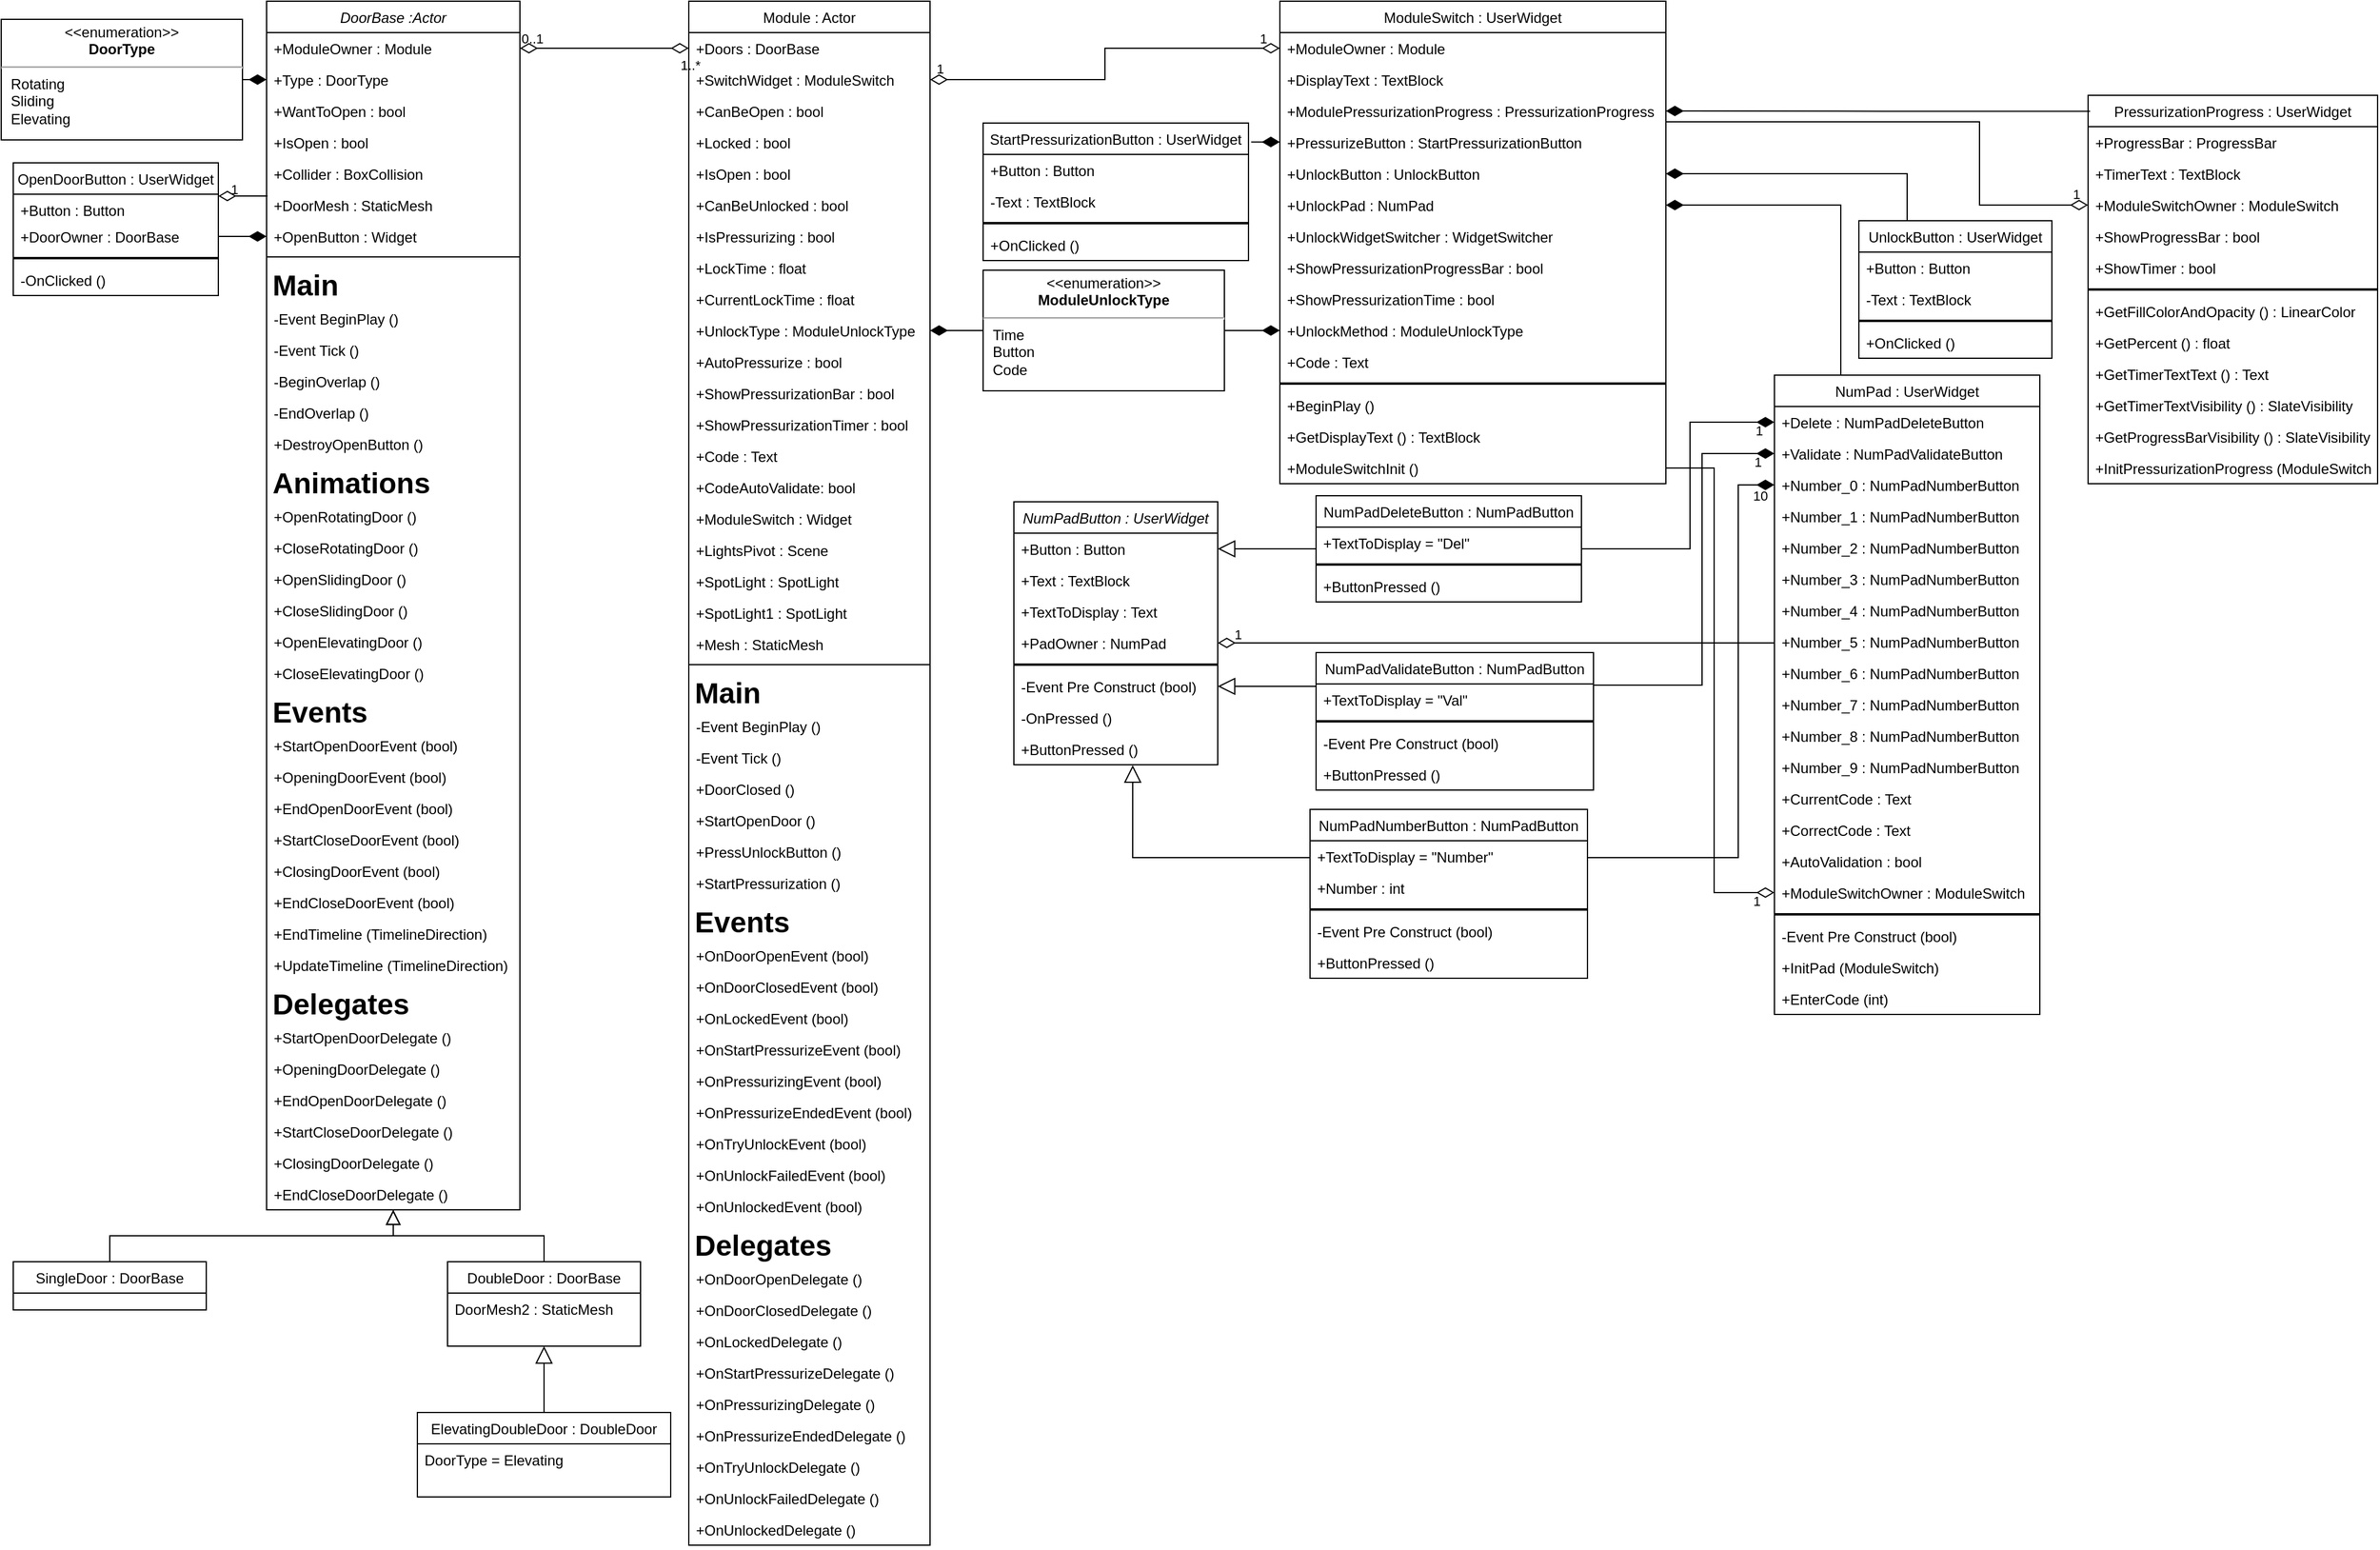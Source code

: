 <mxfile version="20.3.0" type="device"><diagram id="C5RBs43oDa-KdzZeNtuy" name="Page-1"><mxGraphModel dx="436" dy="438" grid="1" gridSize="10" guides="1" tooltips="1" connect="1" arrows="1" fold="1" page="1" pageScale="1" pageWidth="827" pageHeight="1169" math="0" shadow="0"><root><mxCell id="WIyWlLk6GJQsqaUBKTNV-0"/><mxCell id="WIyWlLk6GJQsqaUBKTNV-1" parent="WIyWlLk6GJQsqaUBKTNV-0"/><mxCell id="zkfFHV4jXpPFQw0GAbJ--0" value="DoorBase :Actor" style="swimlane;fontStyle=2;align=center;verticalAlign=top;childLayout=stackLayout;horizontal=1;startSize=26;horizontalStack=0;resizeParent=1;resizeLast=0;collapsible=1;marginBottom=0;rounded=0;shadow=0;strokeWidth=1;" parent="WIyWlLk6GJQsqaUBKTNV-1" vertex="1"><mxGeometry x="220" y="10" width="210" height="1002" as="geometry"><mxRectangle x="280" y="10" width="160" height="26" as="alternateBounds"/></mxGeometry></mxCell><mxCell id="zkfFHV4jXpPFQw0GAbJ--1" value="+ModuleOwner : Module" style="text;align=left;verticalAlign=top;spacingLeft=4;spacingRight=4;overflow=hidden;rotatable=0;points=[[0,0.5],[1,0.5]];portConstraint=eastwest;" parent="zkfFHV4jXpPFQw0GAbJ--0" vertex="1"><mxGeometry y="26" width="210" height="26" as="geometry"/></mxCell><mxCell id="zkfFHV4jXpPFQw0GAbJ--2" value="+Type : DoorType" style="text;align=left;verticalAlign=top;spacingLeft=4;spacingRight=4;overflow=hidden;rotatable=0;points=[[0,0.5],[1,0.5]];portConstraint=eastwest;rounded=0;shadow=0;html=0;" parent="zkfFHV4jXpPFQw0GAbJ--0" vertex="1"><mxGeometry y="52" width="210" height="26" as="geometry"/></mxCell><mxCell id="zkfFHV4jXpPFQw0GAbJ--3" value="+WantToOpen : bool" style="text;align=left;verticalAlign=top;spacingLeft=4;spacingRight=4;overflow=hidden;rotatable=0;points=[[0,0.5],[1,0.5]];portConstraint=eastwest;rounded=0;shadow=0;html=0;" parent="zkfFHV4jXpPFQw0GAbJ--0" vertex="1"><mxGeometry y="78" width="210" height="26" as="geometry"/></mxCell><mxCell id="G1NBiT-52SFkehoa6_BU-0" value="+IsOpen : bool" style="text;align=left;verticalAlign=top;spacingLeft=4;spacingRight=4;overflow=hidden;rotatable=0;points=[[0,0.5],[1,0.5]];portConstraint=eastwest;rounded=0;shadow=0;html=0;" vertex="1" parent="zkfFHV4jXpPFQw0GAbJ--0"><mxGeometry y="104" width="210" height="26" as="geometry"/></mxCell><mxCell id="G1NBiT-52SFkehoa6_BU-1" value="+Collider : BoxCollision" style="text;align=left;verticalAlign=top;spacingLeft=4;spacingRight=4;overflow=hidden;rotatable=0;points=[[0,0.5],[1,0.5]];portConstraint=eastwest;rounded=0;shadow=0;html=0;" vertex="1" parent="zkfFHV4jXpPFQw0GAbJ--0"><mxGeometry y="130" width="210" height="26" as="geometry"/></mxCell><mxCell id="G1NBiT-52SFkehoa6_BU-2" value="+DoorMesh : StaticMesh" style="text;align=left;verticalAlign=top;spacingLeft=4;spacingRight=4;overflow=hidden;rotatable=0;points=[[0,0.5],[1,0.5]];portConstraint=eastwest;rounded=0;shadow=0;html=0;" vertex="1" parent="zkfFHV4jXpPFQw0GAbJ--0"><mxGeometry y="156" width="210" height="26" as="geometry"/></mxCell><mxCell id="G1NBiT-52SFkehoa6_BU-3" value="+OpenButton : Widget" style="text;align=left;verticalAlign=top;spacingLeft=4;spacingRight=4;overflow=hidden;rotatable=0;points=[[0,0.5],[1,0.5]];portConstraint=eastwest;rounded=0;shadow=0;html=0;" vertex="1" parent="zkfFHV4jXpPFQw0GAbJ--0"><mxGeometry y="182" width="210" height="26" as="geometry"/></mxCell><mxCell id="zkfFHV4jXpPFQw0GAbJ--4" value="" style="line;html=1;strokeWidth=1;align=left;verticalAlign=middle;spacingTop=-1;spacingLeft=3;spacingRight=3;rotatable=0;labelPosition=right;points=[];portConstraint=eastwest;" parent="zkfFHV4jXpPFQw0GAbJ--0" vertex="1"><mxGeometry y="208" width="210" height="8" as="geometry"/></mxCell><mxCell id="G1NBiT-52SFkehoa6_BU-30" value="&lt;h1&gt;Main&lt;/h1&gt;" style="text;html=1;strokeColor=none;fillColor=none;spacing=5;spacingTop=-20;whiteSpace=wrap;overflow=hidden;rounded=0;" vertex="1" parent="zkfFHV4jXpPFQw0GAbJ--0"><mxGeometry y="216" width="210" height="34" as="geometry"/></mxCell><mxCell id="G1NBiT-52SFkehoa6_BU-6" value="-Event BeginPlay ()" style="text;align=left;verticalAlign=top;spacingLeft=4;spacingRight=4;overflow=hidden;rotatable=0;points=[[0,0.5],[1,0.5]];portConstraint=eastwest;" vertex="1" parent="zkfFHV4jXpPFQw0GAbJ--0"><mxGeometry y="250" width="210" height="26" as="geometry"/></mxCell><mxCell id="G1NBiT-52SFkehoa6_BU-5" value="-Event Tick ()" style="text;align=left;verticalAlign=top;spacingLeft=4;spacingRight=4;overflow=hidden;rotatable=0;points=[[0,0.5],[1,0.5]];portConstraint=eastwest;" vertex="1" parent="zkfFHV4jXpPFQw0GAbJ--0"><mxGeometry y="276" width="210" height="26" as="geometry"/></mxCell><mxCell id="G1NBiT-52SFkehoa6_BU-7" value="-BeginOverlap ()" style="text;align=left;verticalAlign=top;spacingLeft=4;spacingRight=4;overflow=hidden;rotatable=0;points=[[0,0.5],[1,0.5]];portConstraint=eastwest;" vertex="1" parent="zkfFHV4jXpPFQw0GAbJ--0"><mxGeometry y="302" width="210" height="26" as="geometry"/></mxCell><mxCell id="G1NBiT-52SFkehoa6_BU-8" value="-EndOverlap ()" style="text;align=left;verticalAlign=top;spacingLeft=4;spacingRight=4;overflow=hidden;rotatable=0;points=[[0,0.5],[1,0.5]];portConstraint=eastwest;" vertex="1" parent="zkfFHV4jXpPFQw0GAbJ--0"><mxGeometry y="328" width="210" height="26" as="geometry"/></mxCell><mxCell id="G1NBiT-52SFkehoa6_BU-9" value="+DestroyOpenButton ()" style="text;align=left;verticalAlign=top;spacingLeft=4;spacingRight=4;overflow=hidden;rotatable=0;points=[[0,0.5],[1,0.5]];portConstraint=eastwest;" vertex="1" parent="zkfFHV4jXpPFQw0GAbJ--0"><mxGeometry y="354" width="210" height="26" as="geometry"/></mxCell><mxCell id="G1NBiT-52SFkehoa6_BU-31" value="&lt;h1&gt;Animations&lt;/h1&gt;" style="text;html=1;strokeColor=none;fillColor=none;spacing=5;spacingTop=-20;whiteSpace=wrap;overflow=hidden;rounded=0;" vertex="1" parent="zkfFHV4jXpPFQw0GAbJ--0"><mxGeometry y="380" width="210" height="34" as="geometry"/></mxCell><mxCell id="zkfFHV4jXpPFQw0GAbJ--5" value="+OpenRotatingDoor ()" style="text;align=left;verticalAlign=top;spacingLeft=4;spacingRight=4;overflow=hidden;rotatable=0;points=[[0,0.5],[1,0.5]];portConstraint=eastwest;" parent="zkfFHV4jXpPFQw0GAbJ--0" vertex="1"><mxGeometry y="414" width="210" height="26" as="geometry"/></mxCell><mxCell id="G1NBiT-52SFkehoa6_BU-10" value="+CloseRotatingDoor ()" style="text;align=left;verticalAlign=top;spacingLeft=4;spacingRight=4;overflow=hidden;rotatable=0;points=[[0,0.5],[1,0.5]];portConstraint=eastwest;" vertex="1" parent="zkfFHV4jXpPFQw0GAbJ--0"><mxGeometry y="440" width="210" height="26" as="geometry"/></mxCell><mxCell id="G1NBiT-52SFkehoa6_BU-11" value="+OpenSlidingDoor ()" style="text;align=left;verticalAlign=top;spacingLeft=4;spacingRight=4;overflow=hidden;rotatable=0;points=[[0,0.5],[1,0.5]];portConstraint=eastwest;" vertex="1" parent="zkfFHV4jXpPFQw0GAbJ--0"><mxGeometry y="466" width="210" height="26" as="geometry"/></mxCell><mxCell id="G1NBiT-52SFkehoa6_BU-12" value="+CloseSlidingDoor ()" style="text;align=left;verticalAlign=top;spacingLeft=4;spacingRight=4;overflow=hidden;rotatable=0;points=[[0,0.5],[1,0.5]];portConstraint=eastwest;" vertex="1" parent="zkfFHV4jXpPFQw0GAbJ--0"><mxGeometry y="492" width="210" height="26" as="geometry"/></mxCell><mxCell id="G1NBiT-52SFkehoa6_BU-13" value="+OpenElevatingDoor ()" style="text;align=left;verticalAlign=top;spacingLeft=4;spacingRight=4;overflow=hidden;rotatable=0;points=[[0,0.5],[1,0.5]];portConstraint=eastwest;" vertex="1" parent="zkfFHV4jXpPFQw0GAbJ--0"><mxGeometry y="518" width="210" height="26" as="geometry"/></mxCell><mxCell id="G1NBiT-52SFkehoa6_BU-14" value="+CloseElevatingDoor ()" style="text;align=left;verticalAlign=top;spacingLeft=4;spacingRight=4;overflow=hidden;rotatable=0;points=[[0,0.5],[1,0.5]];portConstraint=eastwest;" vertex="1" parent="zkfFHV4jXpPFQw0GAbJ--0"><mxGeometry y="544" width="210" height="26" as="geometry"/></mxCell><mxCell id="G1NBiT-52SFkehoa6_BU-32" value="&lt;h1&gt;Events&lt;/h1&gt;" style="text;html=1;strokeColor=none;fillColor=none;spacing=5;spacingTop=-20;whiteSpace=wrap;overflow=hidden;rounded=0;" vertex="1" parent="zkfFHV4jXpPFQw0GAbJ--0"><mxGeometry y="570" width="210" height="34" as="geometry"/></mxCell><mxCell id="G1NBiT-52SFkehoa6_BU-15" value="+StartOpenDoorEvent (bool)" style="text;align=left;verticalAlign=top;spacingLeft=4;spacingRight=4;overflow=hidden;rotatable=0;points=[[0,0.5],[1,0.5]];portConstraint=eastwest;" vertex="1" parent="zkfFHV4jXpPFQw0GAbJ--0"><mxGeometry y="604" width="210" height="26" as="geometry"/></mxCell><mxCell id="G1NBiT-52SFkehoa6_BU-17" value="+OpeningDoorEvent (bool)" style="text;align=left;verticalAlign=top;spacingLeft=4;spacingRight=4;overflow=hidden;rotatable=0;points=[[0,0.5],[1,0.5]];portConstraint=eastwest;" vertex="1" parent="zkfFHV4jXpPFQw0GAbJ--0"><mxGeometry y="630" width="210" height="26" as="geometry"/></mxCell><mxCell id="G1NBiT-52SFkehoa6_BU-20" value="+EndOpenDoorEvent (bool)" style="text;align=left;verticalAlign=top;spacingLeft=4;spacingRight=4;overflow=hidden;rotatable=0;points=[[0,0.5],[1,0.5]];portConstraint=eastwest;" vertex="1" parent="zkfFHV4jXpPFQw0GAbJ--0"><mxGeometry y="656" width="210" height="26" as="geometry"/></mxCell><mxCell id="G1NBiT-52SFkehoa6_BU-18" value="+StartCloseDoorEvent (bool)" style="text;align=left;verticalAlign=top;spacingLeft=4;spacingRight=4;overflow=hidden;rotatable=0;points=[[0,0.5],[1,0.5]];portConstraint=eastwest;" vertex="1" parent="zkfFHV4jXpPFQw0GAbJ--0"><mxGeometry y="682" width="210" height="26" as="geometry"/></mxCell><mxCell id="G1NBiT-52SFkehoa6_BU-19" value="+ClosingDoorEvent (bool)" style="text;align=left;verticalAlign=top;spacingLeft=4;spacingRight=4;overflow=hidden;rotatable=0;points=[[0,0.5],[1,0.5]];portConstraint=eastwest;" vertex="1" parent="zkfFHV4jXpPFQw0GAbJ--0"><mxGeometry y="708" width="210" height="26" as="geometry"/></mxCell><mxCell id="G1NBiT-52SFkehoa6_BU-21" value="+EndCloseDoorEvent (bool)" style="text;align=left;verticalAlign=top;spacingLeft=4;spacingRight=4;overflow=hidden;rotatable=0;points=[[0,0.5],[1,0.5]];portConstraint=eastwest;" vertex="1" parent="zkfFHV4jXpPFQw0GAbJ--0"><mxGeometry y="734" width="210" height="26" as="geometry"/></mxCell><mxCell id="G1NBiT-52SFkehoa6_BU-22" value="+EndTimeline (TimelineDirection)" style="text;align=left;verticalAlign=top;spacingLeft=4;spacingRight=4;overflow=hidden;rotatable=0;points=[[0,0.5],[1,0.5]];portConstraint=eastwest;" vertex="1" parent="zkfFHV4jXpPFQw0GAbJ--0"><mxGeometry y="760" width="210" height="26" as="geometry"/></mxCell><mxCell id="G1NBiT-52SFkehoa6_BU-23" value="+UpdateTimeline (TimelineDirection)" style="text;align=left;verticalAlign=top;spacingLeft=4;spacingRight=4;overflow=hidden;rotatable=0;points=[[0,0.5],[1,0.5]];portConstraint=eastwest;" vertex="1" parent="zkfFHV4jXpPFQw0GAbJ--0"><mxGeometry y="786" width="210" height="26" as="geometry"/></mxCell><mxCell id="G1NBiT-52SFkehoa6_BU-33" value="&lt;h1&gt;Delegates&lt;/h1&gt;" style="text;html=1;strokeColor=none;fillColor=none;spacing=5;spacingTop=-20;whiteSpace=wrap;overflow=hidden;rounded=0;" vertex="1" parent="zkfFHV4jXpPFQw0GAbJ--0"><mxGeometry y="812" width="210" height="34" as="geometry"/></mxCell><mxCell id="G1NBiT-52SFkehoa6_BU-24" value="+StartOpenDoorDelegate ()" style="text;align=left;verticalAlign=top;spacingLeft=4;spacingRight=4;overflow=hidden;rotatable=0;points=[[0,0.5],[1,0.5]];portConstraint=eastwest;" vertex="1" parent="zkfFHV4jXpPFQw0GAbJ--0"><mxGeometry y="846" width="210" height="26" as="geometry"/></mxCell><mxCell id="G1NBiT-52SFkehoa6_BU-25" value="+OpeningDoorDelegate ()" style="text;align=left;verticalAlign=top;spacingLeft=4;spacingRight=4;overflow=hidden;rotatable=0;points=[[0,0.5],[1,0.5]];portConstraint=eastwest;" vertex="1" parent="zkfFHV4jXpPFQw0GAbJ--0"><mxGeometry y="872" width="210" height="26" as="geometry"/></mxCell><mxCell id="G1NBiT-52SFkehoa6_BU-26" value="+EndOpenDoorDelegate ()" style="text;align=left;verticalAlign=top;spacingLeft=4;spacingRight=4;overflow=hidden;rotatable=0;points=[[0,0.5],[1,0.5]];portConstraint=eastwest;" vertex="1" parent="zkfFHV4jXpPFQw0GAbJ--0"><mxGeometry y="898" width="210" height="26" as="geometry"/></mxCell><mxCell id="G1NBiT-52SFkehoa6_BU-27" value="+StartCloseDoorDelegate ()" style="text;align=left;verticalAlign=top;spacingLeft=4;spacingRight=4;overflow=hidden;rotatable=0;points=[[0,0.5],[1,0.5]];portConstraint=eastwest;" vertex="1" parent="zkfFHV4jXpPFQw0GAbJ--0"><mxGeometry y="924" width="210" height="26" as="geometry"/></mxCell><mxCell id="G1NBiT-52SFkehoa6_BU-28" value="+ClosingDoorDelegate ()" style="text;align=left;verticalAlign=top;spacingLeft=4;spacingRight=4;overflow=hidden;rotatable=0;points=[[0,0.5],[1,0.5]];portConstraint=eastwest;" vertex="1" parent="zkfFHV4jXpPFQw0GAbJ--0"><mxGeometry y="950" width="210" height="26" as="geometry"/></mxCell><mxCell id="G1NBiT-52SFkehoa6_BU-29" value="+EndCloseDoorDelegate ()" style="text;align=left;verticalAlign=top;spacingLeft=4;spacingRight=4;overflow=hidden;rotatable=0;points=[[0,0.5],[1,0.5]];portConstraint=eastwest;" vertex="1" parent="zkfFHV4jXpPFQw0GAbJ--0"><mxGeometry y="976" width="210" height="26" as="geometry"/></mxCell><mxCell id="zkfFHV4jXpPFQw0GAbJ--6" value="SingleDoor : DoorBase" style="swimlane;fontStyle=0;align=center;verticalAlign=top;childLayout=stackLayout;horizontal=1;startSize=26;horizontalStack=0;resizeParent=1;resizeLast=0;collapsible=1;marginBottom=0;rounded=0;shadow=0;strokeWidth=1;" parent="WIyWlLk6GJQsqaUBKTNV-1" vertex="1"><mxGeometry x="10" y="1055" width="160" height="40" as="geometry"><mxRectangle x="130" y="380" width="160" height="26" as="alternateBounds"/></mxGeometry></mxCell><mxCell id="zkfFHV4jXpPFQw0GAbJ--12" value="" style="endArrow=block;endSize=10;endFill=0;shadow=0;strokeWidth=1;rounded=0;edgeStyle=elbowEdgeStyle;elbow=vertical;" parent="WIyWlLk6GJQsqaUBKTNV-1" source="zkfFHV4jXpPFQw0GAbJ--6" target="zkfFHV4jXpPFQw0GAbJ--0" edge="1"><mxGeometry width="160" relative="1" as="geometry"><mxPoint x="200" y="203" as="sourcePoint"/><mxPoint x="200" y="203" as="targetPoint"/></mxGeometry></mxCell><mxCell id="zkfFHV4jXpPFQw0GAbJ--13" value="DoubleDoor : DoorBase" style="swimlane;fontStyle=0;align=center;verticalAlign=top;childLayout=stackLayout;horizontal=1;startSize=26;horizontalStack=0;resizeParent=1;resizeLast=0;collapsible=1;marginBottom=0;rounded=0;shadow=0;strokeWidth=1;" parent="WIyWlLk6GJQsqaUBKTNV-1" vertex="1"><mxGeometry x="370" y="1055" width="160" height="70" as="geometry"><mxRectangle x="340" y="380" width="170" height="26" as="alternateBounds"/></mxGeometry></mxCell><mxCell id="zkfFHV4jXpPFQw0GAbJ--14" value="DoorMesh2 : StaticMesh" style="text;align=left;verticalAlign=top;spacingLeft=4;spacingRight=4;overflow=hidden;rotatable=0;points=[[0,0.5],[1,0.5]];portConstraint=eastwest;" parent="zkfFHV4jXpPFQw0GAbJ--13" vertex="1"><mxGeometry y="26" width="160" height="26" as="geometry"/></mxCell><mxCell id="zkfFHV4jXpPFQw0GAbJ--16" value="" style="endArrow=block;endSize=10;endFill=0;shadow=0;strokeWidth=1;rounded=0;edgeStyle=elbowEdgeStyle;elbow=vertical;" parent="WIyWlLk6GJQsqaUBKTNV-1" source="zkfFHV4jXpPFQw0GAbJ--13" target="zkfFHV4jXpPFQw0GAbJ--0" edge="1"><mxGeometry width="160" relative="1" as="geometry"><mxPoint x="210" y="373" as="sourcePoint"/><mxPoint x="310" y="271" as="targetPoint"/></mxGeometry></mxCell><mxCell id="zkfFHV4jXpPFQw0GAbJ--17" value="Module : Actor" style="swimlane;fontStyle=0;align=center;verticalAlign=top;childLayout=stackLayout;horizontal=1;startSize=26;horizontalStack=0;resizeParent=1;resizeLast=0;collapsible=1;marginBottom=0;rounded=0;shadow=0;strokeWidth=1;" parent="WIyWlLk6GJQsqaUBKTNV-1" vertex="1"><mxGeometry x="570" y="10" width="200" height="1280" as="geometry"><mxRectangle x="660" y="10" width="160" height="26" as="alternateBounds"/></mxGeometry></mxCell><mxCell id="G1NBiT-52SFkehoa6_BU-40" value="+Doors : DoorBase" style="text;align=left;verticalAlign=top;spacingLeft=4;spacingRight=4;overflow=hidden;rotatable=0;points=[[0,0.5],[1,0.5]];portConstraint=eastwest;rounded=0;shadow=0;html=0;fontStyle=0" vertex="1" parent="zkfFHV4jXpPFQw0GAbJ--17"><mxGeometry y="26" width="200" height="26" as="geometry"/></mxCell><mxCell id="G1NBiT-52SFkehoa6_BU-41" value="+SwitchWidget : ModuleSwitch" style="text;align=left;verticalAlign=top;spacingLeft=4;spacingRight=4;overflow=hidden;rotatable=0;points=[[0,0.5],[1,0.5]];portConstraint=eastwest;rounded=0;shadow=0;html=0;" vertex="1" parent="zkfFHV4jXpPFQw0GAbJ--17"><mxGeometry y="52" width="200" height="26" as="geometry"/></mxCell><mxCell id="zkfFHV4jXpPFQw0GAbJ--18" value="+CanBeOpen : bool" style="text;align=left;verticalAlign=top;spacingLeft=4;spacingRight=4;overflow=hidden;rotatable=0;points=[[0,0.5],[1,0.5]];portConstraint=eastwest;" parent="zkfFHV4jXpPFQw0GAbJ--17" vertex="1"><mxGeometry y="78" width="200" height="26" as="geometry"/></mxCell><mxCell id="zkfFHV4jXpPFQw0GAbJ--19" value="+Locked : bool" style="text;align=left;verticalAlign=top;spacingLeft=4;spacingRight=4;overflow=hidden;rotatable=0;points=[[0,0.5],[1,0.5]];portConstraint=eastwest;rounded=0;shadow=0;html=0;" parent="zkfFHV4jXpPFQw0GAbJ--17" vertex="1"><mxGeometry y="104" width="200" height="26" as="geometry"/></mxCell><mxCell id="zkfFHV4jXpPFQw0GAbJ--20" value="+IsOpen : bool" style="text;align=left;verticalAlign=top;spacingLeft=4;spacingRight=4;overflow=hidden;rotatable=0;points=[[0,0.5],[1,0.5]];portConstraint=eastwest;rounded=0;shadow=0;html=0;" parent="zkfFHV4jXpPFQw0GAbJ--17" vertex="1"><mxGeometry y="130" width="200" height="26" as="geometry"/></mxCell><mxCell id="zkfFHV4jXpPFQw0GAbJ--21" value="+CanBeUnlocked : bool" style="text;align=left;verticalAlign=top;spacingLeft=4;spacingRight=4;overflow=hidden;rotatable=0;points=[[0,0.5],[1,0.5]];portConstraint=eastwest;rounded=0;shadow=0;html=0;" parent="zkfFHV4jXpPFQw0GAbJ--17" vertex="1"><mxGeometry y="156" width="200" height="26" as="geometry"/></mxCell><mxCell id="zkfFHV4jXpPFQw0GAbJ--22" value="+IsPressurizing : bool" style="text;align=left;verticalAlign=top;spacingLeft=4;spacingRight=4;overflow=hidden;rotatable=0;points=[[0,0.5],[1,0.5]];portConstraint=eastwest;rounded=0;shadow=0;html=0;" parent="zkfFHV4jXpPFQw0GAbJ--17" vertex="1"><mxGeometry y="182" width="200" height="26" as="geometry"/></mxCell><mxCell id="zkfFHV4jXpPFQw0GAbJ--24" value="+LockTime : float" style="text;align=left;verticalAlign=top;spacingLeft=4;spacingRight=4;overflow=hidden;rotatable=0;points=[[0,0.5],[1,0.5]];portConstraint=eastwest;" parent="zkfFHV4jXpPFQw0GAbJ--17" vertex="1"><mxGeometry y="208" width="200" height="26" as="geometry"/></mxCell><mxCell id="zkfFHV4jXpPFQw0GAbJ--25" value="+CurrentLockTime : float" style="text;align=left;verticalAlign=top;spacingLeft=4;spacingRight=4;overflow=hidden;rotatable=0;points=[[0,0.5],[1,0.5]];portConstraint=eastwest;" parent="zkfFHV4jXpPFQw0GAbJ--17" vertex="1"><mxGeometry y="234" width="200" height="26" as="geometry"/></mxCell><mxCell id="G1NBiT-52SFkehoa6_BU-34" value="+UnlockType : ModuleUnlockType" style="text;align=left;verticalAlign=top;spacingLeft=4;spacingRight=4;overflow=hidden;rotatable=0;points=[[0,0.5],[1,0.5]];portConstraint=eastwest;rounded=0;shadow=0;html=0;" vertex="1" parent="zkfFHV4jXpPFQw0GAbJ--17"><mxGeometry y="260" width="200" height="26" as="geometry"/></mxCell><mxCell id="G1NBiT-52SFkehoa6_BU-35" value="+AutoPressurize : bool" style="text;align=left;verticalAlign=top;spacingLeft=4;spacingRight=4;overflow=hidden;rotatable=0;points=[[0,0.5],[1,0.5]];portConstraint=eastwest;rounded=0;shadow=0;html=0;" vertex="1" parent="zkfFHV4jXpPFQw0GAbJ--17"><mxGeometry y="286" width="200" height="26" as="geometry"/></mxCell><mxCell id="G1NBiT-52SFkehoa6_BU-36" value="+ShowPressurizationBar : bool" style="text;align=left;verticalAlign=top;spacingLeft=4;spacingRight=4;overflow=hidden;rotatable=0;points=[[0,0.5],[1,0.5]];portConstraint=eastwest;rounded=0;shadow=0;html=0;" vertex="1" parent="zkfFHV4jXpPFQw0GAbJ--17"><mxGeometry y="312" width="200" height="26" as="geometry"/></mxCell><mxCell id="G1NBiT-52SFkehoa6_BU-37" value="+ShowPressurizationTimer : bool" style="text;align=left;verticalAlign=top;spacingLeft=4;spacingRight=4;overflow=hidden;rotatable=0;points=[[0,0.5],[1,0.5]];portConstraint=eastwest;rounded=0;shadow=0;html=0;" vertex="1" parent="zkfFHV4jXpPFQw0GAbJ--17"><mxGeometry y="338" width="200" height="26" as="geometry"/></mxCell><mxCell id="G1NBiT-52SFkehoa6_BU-38" value="+Code : Text" style="text;align=left;verticalAlign=top;spacingLeft=4;spacingRight=4;overflow=hidden;rotatable=0;points=[[0,0.5],[1,0.5]];portConstraint=eastwest;rounded=0;shadow=0;html=0;" vertex="1" parent="zkfFHV4jXpPFQw0GAbJ--17"><mxGeometry y="364" width="200" height="26" as="geometry"/></mxCell><mxCell id="G1NBiT-52SFkehoa6_BU-39" value="+CodeAutoValidate: bool" style="text;align=left;verticalAlign=top;spacingLeft=4;spacingRight=4;overflow=hidden;rotatable=0;points=[[0,0.5],[1,0.5]];portConstraint=eastwest;rounded=0;shadow=0;html=0;" vertex="1" parent="zkfFHV4jXpPFQw0GAbJ--17"><mxGeometry y="390" width="200" height="26" as="geometry"/></mxCell><mxCell id="G1NBiT-52SFkehoa6_BU-42" value="+ModuleSwitch : Widget" style="text;align=left;verticalAlign=top;spacingLeft=4;spacingRight=4;overflow=hidden;rotatable=0;points=[[0,0.5],[1,0.5]];portConstraint=eastwest;rounded=0;shadow=0;html=0;" vertex="1" parent="zkfFHV4jXpPFQw0GAbJ--17"><mxGeometry y="416" width="200" height="26" as="geometry"/></mxCell><mxCell id="G1NBiT-52SFkehoa6_BU-45" value="+LightsPivot : Scene" style="text;align=left;verticalAlign=top;spacingLeft=4;spacingRight=4;overflow=hidden;rotatable=0;points=[[0,0.5],[1,0.5]];portConstraint=eastwest;rounded=0;shadow=0;html=0;" vertex="1" parent="zkfFHV4jXpPFQw0GAbJ--17"><mxGeometry y="442" width="200" height="26" as="geometry"/></mxCell><mxCell id="G1NBiT-52SFkehoa6_BU-43" value="+SpotLight : SpotLight" style="text;align=left;verticalAlign=top;spacingLeft=4;spacingRight=4;overflow=hidden;rotatable=0;points=[[0,0.5],[1,0.5]];portConstraint=eastwest;rounded=0;shadow=0;html=0;" vertex="1" parent="zkfFHV4jXpPFQw0GAbJ--17"><mxGeometry y="468" width="200" height="26" as="geometry"/></mxCell><mxCell id="G1NBiT-52SFkehoa6_BU-44" value="+SpotLight1 : SpotLight" style="text;align=left;verticalAlign=top;spacingLeft=4;spacingRight=4;overflow=hidden;rotatable=0;points=[[0,0.5],[1,0.5]];portConstraint=eastwest;rounded=0;shadow=0;html=0;" vertex="1" parent="zkfFHV4jXpPFQw0GAbJ--17"><mxGeometry y="494" width="200" height="26" as="geometry"/></mxCell><mxCell id="G1NBiT-52SFkehoa6_BU-46" value="+Mesh : StaticMesh" style="text;align=left;verticalAlign=top;spacingLeft=4;spacingRight=4;overflow=hidden;rotatable=0;points=[[0,0.5],[1,0.5]];portConstraint=eastwest;rounded=0;shadow=0;html=0;" vertex="1" parent="zkfFHV4jXpPFQw0GAbJ--17"><mxGeometry y="520" width="200" height="26" as="geometry"/></mxCell><mxCell id="zkfFHV4jXpPFQw0GAbJ--23" value="" style="line;html=1;strokeWidth=1;align=left;verticalAlign=middle;spacingTop=-1;spacingLeft=3;spacingRight=3;rotatable=0;labelPosition=right;points=[];portConstraint=eastwest;" parent="zkfFHV4jXpPFQw0GAbJ--17" vertex="1"><mxGeometry y="546" width="200" height="8" as="geometry"/></mxCell><mxCell id="G1NBiT-52SFkehoa6_BU-68" value="&lt;h1&gt;Main&lt;/h1&gt;" style="text;html=1;strokeColor=none;fillColor=none;spacing=5;spacingTop=-20;whiteSpace=wrap;overflow=hidden;rounded=0;" vertex="1" parent="zkfFHV4jXpPFQw0GAbJ--17"><mxGeometry y="554" width="200" height="34" as="geometry"/></mxCell><mxCell id="G1NBiT-52SFkehoa6_BU-47" value="-Event BeginPlay ()" style="text;align=left;verticalAlign=top;spacingLeft=4;spacingRight=4;overflow=hidden;rotatable=0;points=[[0,0.5],[1,0.5]];portConstraint=eastwest;rounded=0;shadow=0;html=0;" vertex="1" parent="zkfFHV4jXpPFQw0GAbJ--17"><mxGeometry y="588" width="200" height="26" as="geometry"/></mxCell><mxCell id="G1NBiT-52SFkehoa6_BU-48" value="-Event Tick ()" style="text;align=left;verticalAlign=top;spacingLeft=4;spacingRight=4;overflow=hidden;rotatable=0;points=[[0,0.5],[1,0.5]];portConstraint=eastwest;rounded=0;shadow=0;html=0;" vertex="1" parent="zkfFHV4jXpPFQw0GAbJ--17"><mxGeometry y="614" width="200" height="26" as="geometry"/></mxCell><mxCell id="G1NBiT-52SFkehoa6_BU-49" value="+DoorClosed ()" style="text;align=left;verticalAlign=top;spacingLeft=4;spacingRight=4;overflow=hidden;rotatable=0;points=[[0,0.5],[1,0.5]];portConstraint=eastwest;rounded=0;shadow=0;html=0;" vertex="1" parent="zkfFHV4jXpPFQw0GAbJ--17"><mxGeometry y="640" width="200" height="26" as="geometry"/></mxCell><mxCell id="G1NBiT-52SFkehoa6_BU-50" value="+StartOpenDoor ()" style="text;align=left;verticalAlign=top;spacingLeft=4;spacingRight=4;overflow=hidden;rotatable=0;points=[[0,0.5],[1,0.5]];portConstraint=eastwest;rounded=0;shadow=0;html=0;" vertex="1" parent="zkfFHV4jXpPFQw0GAbJ--17"><mxGeometry y="666" width="200" height="26" as="geometry"/></mxCell><mxCell id="G1NBiT-52SFkehoa6_BU-51" value="+PressUnlockButton ()" style="text;align=left;verticalAlign=top;spacingLeft=4;spacingRight=4;overflow=hidden;rotatable=0;points=[[0,0.5],[1,0.5]];portConstraint=eastwest;rounded=0;shadow=0;html=0;" vertex="1" parent="zkfFHV4jXpPFQw0GAbJ--17"><mxGeometry y="692" width="200" height="26" as="geometry"/></mxCell><mxCell id="G1NBiT-52SFkehoa6_BU-52" value="+StartPressurization ()" style="text;align=left;verticalAlign=top;spacingLeft=4;spacingRight=4;overflow=hidden;rotatable=0;points=[[0,0.5],[1,0.5]];portConstraint=eastwest;rounded=0;shadow=0;html=0;" vertex="1" parent="zkfFHV4jXpPFQw0GAbJ--17"><mxGeometry y="718" width="200" height="26" as="geometry"/></mxCell><mxCell id="G1NBiT-52SFkehoa6_BU-69" value="&lt;h1&gt;Events&lt;/h1&gt;" style="text;html=1;strokeColor=none;fillColor=none;spacing=5;spacingTop=-20;whiteSpace=wrap;overflow=hidden;rounded=0;" vertex="1" parent="zkfFHV4jXpPFQw0GAbJ--17"><mxGeometry y="744" width="200" height="34" as="geometry"/></mxCell><mxCell id="G1NBiT-52SFkehoa6_BU-54" value="+OnDoorOpenEvent (bool)" style="text;align=left;verticalAlign=top;spacingLeft=4;spacingRight=4;overflow=hidden;rotatable=0;points=[[0,0.5],[1,0.5]];portConstraint=eastwest;rounded=0;shadow=0;html=0;" vertex="1" parent="zkfFHV4jXpPFQw0GAbJ--17"><mxGeometry y="778" width="200" height="26" as="geometry"/></mxCell><mxCell id="G1NBiT-52SFkehoa6_BU-55" value="+OnDoorClosedEvent (bool)" style="text;align=left;verticalAlign=top;spacingLeft=4;spacingRight=4;overflow=hidden;rotatable=0;points=[[0,0.5],[1,0.5]];portConstraint=eastwest;rounded=0;shadow=0;html=0;" vertex="1" parent="zkfFHV4jXpPFQw0GAbJ--17"><mxGeometry y="804" width="200" height="26" as="geometry"/></mxCell><mxCell id="G1NBiT-52SFkehoa6_BU-53" value="+OnLockedEvent (bool)" style="text;align=left;verticalAlign=top;spacingLeft=4;spacingRight=4;overflow=hidden;rotatable=0;points=[[0,0.5],[1,0.5]];portConstraint=eastwest;rounded=0;shadow=0;html=0;" vertex="1" parent="zkfFHV4jXpPFQw0GAbJ--17"><mxGeometry y="830" width="200" height="26" as="geometry"/></mxCell><mxCell id="G1NBiT-52SFkehoa6_BU-56" value="+OnStartPressurizeEvent (bool)" style="text;align=left;verticalAlign=top;spacingLeft=4;spacingRight=4;overflow=hidden;rotatable=0;points=[[0,0.5],[1,0.5]];portConstraint=eastwest;rounded=0;shadow=0;html=0;" vertex="1" parent="zkfFHV4jXpPFQw0GAbJ--17"><mxGeometry y="856" width="200" height="26" as="geometry"/></mxCell><mxCell id="G1NBiT-52SFkehoa6_BU-70" value="+OnPressurizingEvent (bool)" style="text;align=left;verticalAlign=top;spacingLeft=4;spacingRight=4;overflow=hidden;rotatable=0;points=[[0,0.5],[1,0.5]];portConstraint=eastwest;rounded=0;shadow=0;html=0;" vertex="1" parent="zkfFHV4jXpPFQw0GAbJ--17"><mxGeometry y="882" width="200" height="26" as="geometry"/></mxCell><mxCell id="G1NBiT-52SFkehoa6_BU-71" value="+OnPressurizeEndedEvent (bool)" style="text;align=left;verticalAlign=top;spacingLeft=4;spacingRight=4;overflow=hidden;rotatable=0;points=[[0,0.5],[1,0.5]];portConstraint=eastwest;rounded=0;shadow=0;html=0;" vertex="1" parent="zkfFHV4jXpPFQw0GAbJ--17"><mxGeometry y="908" width="200" height="26" as="geometry"/></mxCell><mxCell id="G1NBiT-52SFkehoa6_BU-73" value="+OnTryUnlockEvent (bool)" style="text;align=left;verticalAlign=top;spacingLeft=4;spacingRight=4;overflow=hidden;rotatable=0;points=[[0,0.5],[1,0.5]];portConstraint=eastwest;rounded=0;shadow=0;html=0;" vertex="1" parent="zkfFHV4jXpPFQw0GAbJ--17"><mxGeometry y="934" width="200" height="26" as="geometry"/></mxCell><mxCell id="G1NBiT-52SFkehoa6_BU-74" value="+OnUnlockFailedEvent (bool)" style="text;align=left;verticalAlign=top;spacingLeft=4;spacingRight=4;overflow=hidden;rotatable=0;points=[[0,0.5],[1,0.5]];portConstraint=eastwest;rounded=0;shadow=0;html=0;" vertex="1" parent="zkfFHV4jXpPFQw0GAbJ--17"><mxGeometry y="960" width="200" height="26" as="geometry"/></mxCell><mxCell id="G1NBiT-52SFkehoa6_BU-75" value="+OnUnlockedEvent (bool)" style="text;align=left;verticalAlign=top;spacingLeft=4;spacingRight=4;overflow=hidden;rotatable=0;points=[[0,0.5],[1,0.5]];portConstraint=eastwest;rounded=0;shadow=0;html=0;" vertex="1" parent="zkfFHV4jXpPFQw0GAbJ--17"><mxGeometry y="986" width="200" height="26" as="geometry"/></mxCell><mxCell id="G1NBiT-52SFkehoa6_BU-76" value="&lt;h1&gt;Delegates&lt;/h1&gt;" style="text;html=1;strokeColor=none;fillColor=none;spacing=5;spacingTop=-20;whiteSpace=wrap;overflow=hidden;rounded=0;" vertex="1" parent="zkfFHV4jXpPFQw0GAbJ--17"><mxGeometry y="1012" width="200" height="34" as="geometry"/></mxCell><mxCell id="G1NBiT-52SFkehoa6_BU-78" value="+OnDoorOpenDelegate ()" style="text;align=left;verticalAlign=top;spacingLeft=4;spacingRight=4;overflow=hidden;rotatable=0;points=[[0,0.5],[1,0.5]];portConstraint=eastwest;rounded=0;shadow=0;html=0;" vertex="1" parent="zkfFHV4jXpPFQw0GAbJ--17"><mxGeometry y="1046" width="200" height="26" as="geometry"/></mxCell><mxCell id="G1NBiT-52SFkehoa6_BU-80" value="+OnDoorClosedDelegate ()" style="text;align=left;verticalAlign=top;spacingLeft=4;spacingRight=4;overflow=hidden;rotatable=0;points=[[0,0.5],[1,0.5]];portConstraint=eastwest;rounded=0;shadow=0;html=0;" vertex="1" parent="zkfFHV4jXpPFQw0GAbJ--17"><mxGeometry y="1072" width="200" height="26" as="geometry"/></mxCell><mxCell id="G1NBiT-52SFkehoa6_BU-81" value="+OnLockedDelegate ()" style="text;align=left;verticalAlign=top;spacingLeft=4;spacingRight=4;overflow=hidden;rotatable=0;points=[[0,0.5],[1,0.5]];portConstraint=eastwest;rounded=0;shadow=0;html=0;" vertex="1" parent="zkfFHV4jXpPFQw0GAbJ--17"><mxGeometry y="1098" width="200" height="26" as="geometry"/></mxCell><mxCell id="G1NBiT-52SFkehoa6_BU-82" value="+OnStartPressurizeDelegate ()" style="text;align=left;verticalAlign=top;spacingLeft=4;spacingRight=4;overflow=hidden;rotatable=0;points=[[0,0.5],[1,0.5]];portConstraint=eastwest;rounded=0;shadow=0;html=0;" vertex="1" parent="zkfFHV4jXpPFQw0GAbJ--17"><mxGeometry y="1124" width="200" height="26" as="geometry"/></mxCell><mxCell id="G1NBiT-52SFkehoa6_BU-79" value="+OnPressurizingDelegate ()" style="text;align=left;verticalAlign=top;spacingLeft=4;spacingRight=4;overflow=hidden;rotatable=0;points=[[0,0.5],[1,0.5]];portConstraint=eastwest;rounded=0;shadow=0;html=0;" vertex="1" parent="zkfFHV4jXpPFQw0GAbJ--17"><mxGeometry y="1150" width="200" height="26" as="geometry"/></mxCell><mxCell id="G1NBiT-52SFkehoa6_BU-83" value="+OnPressurizeEndedDelegate ()" style="text;align=left;verticalAlign=top;spacingLeft=4;spacingRight=4;overflow=hidden;rotatable=0;points=[[0,0.5],[1,0.5]];portConstraint=eastwest;rounded=0;shadow=0;html=0;" vertex="1" parent="zkfFHV4jXpPFQw0GAbJ--17"><mxGeometry y="1176" width="200" height="26" as="geometry"/></mxCell><mxCell id="G1NBiT-52SFkehoa6_BU-84" value="+OnTryUnlockDelegate ()" style="text;align=left;verticalAlign=top;spacingLeft=4;spacingRight=4;overflow=hidden;rotatable=0;points=[[0,0.5],[1,0.5]];portConstraint=eastwest;rounded=0;shadow=0;html=0;" vertex="1" parent="zkfFHV4jXpPFQw0GAbJ--17"><mxGeometry y="1202" width="200" height="26" as="geometry"/></mxCell><mxCell id="G1NBiT-52SFkehoa6_BU-85" value="+OnUnlockFailedDelegate ()" style="text;align=left;verticalAlign=top;spacingLeft=4;spacingRight=4;overflow=hidden;rotatable=0;points=[[0,0.5],[1,0.5]];portConstraint=eastwest;rounded=0;shadow=0;html=0;" vertex="1" parent="zkfFHV4jXpPFQw0GAbJ--17"><mxGeometry y="1228" width="200" height="26" as="geometry"/></mxCell><mxCell id="G1NBiT-52SFkehoa6_BU-86" value="+OnUnlockedDelegate ()" style="text;align=left;verticalAlign=top;spacingLeft=4;spacingRight=4;overflow=hidden;rotatable=0;points=[[0,0.5],[1,0.5]];portConstraint=eastwest;rounded=0;shadow=0;html=0;" vertex="1" parent="zkfFHV4jXpPFQw0GAbJ--17"><mxGeometry y="1254" width="200" height="26" as="geometry"/></mxCell><mxCell id="G1NBiT-52SFkehoa6_BU-61" style="edgeStyle=orthogonalEdgeStyle;rounded=0;comic=0;sketch=0;orthogonalLoop=1;jettySize=auto;html=1;entryX=0;entryY=0.5;entryDx=0;entryDy=0;endArrow=diamondThin;endFill=1;endSize=12;" edge="1" parent="WIyWlLk6GJQsqaUBKTNV-1" source="G1NBiT-52SFkehoa6_BU-59" target="zkfFHV4jXpPFQw0GAbJ--2"><mxGeometry relative="1" as="geometry"/></mxCell><mxCell id="G1NBiT-52SFkehoa6_BU-59" value="&lt;p style=&quot;margin:0px;margin-top:4px;text-align:center;&quot;&gt;&amp;lt;&amp;lt;enumeration&amp;gt;&amp;gt;&lt;br&gt;&lt;b&gt;DoorType&lt;/b&gt;&lt;/p&gt;&lt;hr&gt;&lt;p style=&quot;margin:0px;margin-left:8px;text-align:left;&quot;&gt;Rotating&lt;br&gt;Sliding&lt;/p&gt;&lt;p style=&quot;margin:0px;margin-left:8px;text-align:left;&quot;&gt;Elevating&lt;/p&gt;" style="shape=rect;html=1;overflow=fill;whiteSpace=wrap;" vertex="1" parent="WIyWlLk6GJQsqaUBKTNV-1"><mxGeometry y="25" width="200" height="100" as="geometry"/></mxCell><mxCell id="G1NBiT-52SFkehoa6_BU-62" style="edgeStyle=orthogonalEdgeStyle;rounded=0;comic=0;sketch=0;orthogonalLoop=1;jettySize=auto;html=1;entryX=1;entryY=0.5;entryDx=0;entryDy=0;endArrow=diamondThin;endFill=1;endSize=12;" edge="1" parent="WIyWlLk6GJQsqaUBKTNV-1" source="G1NBiT-52SFkehoa6_BU-60" target="G1NBiT-52SFkehoa6_BU-34"><mxGeometry relative="1" as="geometry"/></mxCell><mxCell id="G1NBiT-52SFkehoa6_BU-164" style="edgeStyle=orthogonalEdgeStyle;rounded=0;comic=0;sketch=0;orthogonalLoop=1;jettySize=auto;html=1;startArrow=none;startFill=0;endArrow=diamondThin;endFill=1;startSize=12;endSize=12;sourcePerimeterSpacing=0;targetPerimeterSpacing=0;" edge="1" parent="WIyWlLk6GJQsqaUBKTNV-1" source="G1NBiT-52SFkehoa6_BU-60" target="G1NBiT-52SFkehoa6_BU-157"><mxGeometry relative="1" as="geometry"/></mxCell><mxCell id="G1NBiT-52SFkehoa6_BU-60" value="&lt;p style=&quot;margin:0px;margin-top:4px;text-align:center;&quot;&gt;&amp;lt;&amp;lt;enumeration&amp;gt;&amp;gt;&lt;br&gt;&lt;b&gt;ModuleUnlockType&lt;/b&gt;&lt;/p&gt;&lt;hr&gt;&lt;p style=&quot;margin:0px;margin-left:8px;text-align:left;&quot;&gt;Time&lt;br&gt;Button&lt;/p&gt;&lt;p style=&quot;margin:0px;margin-left:8px;text-align:left;&quot;&gt;Code&lt;/p&gt;" style="shape=rect;html=1;overflow=fill;whiteSpace=wrap;" vertex="1" parent="WIyWlLk6GJQsqaUBKTNV-1"><mxGeometry x="814" y="233" width="200" height="100" as="geometry"/></mxCell><mxCell id="G1NBiT-52SFkehoa6_BU-63" style="edgeStyle=orthogonalEdgeStyle;rounded=0;comic=0;sketch=0;orthogonalLoop=1;jettySize=auto;html=1;entryX=0;entryY=0.5;entryDx=0;entryDy=0;endArrow=diamondThin;endFill=0;endSize=12;exitX=1;exitY=0.5;exitDx=0;exitDy=0;startArrow=diamondThin;startFill=0;targetPerimeterSpacing=0;sourcePerimeterSpacing=0;startSize=12;" edge="1" parent="WIyWlLk6GJQsqaUBKTNV-1" source="zkfFHV4jXpPFQw0GAbJ--1" target="G1NBiT-52SFkehoa6_BU-40"><mxGeometry relative="1" as="geometry"/></mxCell><mxCell id="G1NBiT-52SFkehoa6_BU-66" value="1..*" style="edgeLabel;html=1;align=center;verticalAlign=middle;resizable=0;points=[];labelBackgroundColor=none;" vertex="1" connectable="0" parent="G1NBiT-52SFkehoa6_BU-63"><mxGeometry relative="1" as="geometry"><mxPoint x="71" y="14" as="offset"/></mxGeometry></mxCell><mxCell id="G1NBiT-52SFkehoa6_BU-67" value="0..1" style="edgeLabel;html=1;align=center;verticalAlign=middle;resizable=0;points=[];labelBackgroundColor=none;labelBorderColor=none;" vertex="1" connectable="0" parent="G1NBiT-52SFkehoa6_BU-63"><mxGeometry x="-0.93" y="1" relative="1" as="geometry"><mxPoint x="5" y="-7" as="offset"/></mxGeometry></mxCell><mxCell id="G1NBiT-52SFkehoa6_BU-90" style="edgeStyle=orthogonalEdgeStyle;rounded=0;comic=0;sketch=0;orthogonalLoop=1;jettySize=auto;html=1;entryX=0.5;entryY=1;entryDx=0;entryDy=0;endArrow=block;endFill=0;endSize=12;" edge="1" parent="WIyWlLk6GJQsqaUBKTNV-1" source="G1NBiT-52SFkehoa6_BU-87" target="zkfFHV4jXpPFQw0GAbJ--13"><mxGeometry relative="1" as="geometry"/></mxCell><mxCell id="G1NBiT-52SFkehoa6_BU-87" value="ElevatingDoubleDoor : DoubleDoor" style="swimlane;fontStyle=0;align=center;verticalAlign=top;childLayout=stackLayout;horizontal=1;startSize=26;horizontalStack=0;resizeParent=1;resizeLast=0;collapsible=1;marginBottom=0;rounded=0;shadow=0;strokeWidth=1;" vertex="1" parent="WIyWlLk6GJQsqaUBKTNV-1"><mxGeometry x="345" y="1180" width="210" height="70" as="geometry"><mxRectangle x="340" y="380" width="170" height="26" as="alternateBounds"/></mxGeometry></mxCell><mxCell id="G1NBiT-52SFkehoa6_BU-88" value="DoorType = Elevating" style="text;align=left;verticalAlign=top;spacingLeft=4;spacingRight=4;overflow=hidden;rotatable=0;points=[[0,0.5],[1,0.5]];portConstraint=eastwest;" vertex="1" parent="G1NBiT-52SFkehoa6_BU-87"><mxGeometry y="26" width="210" height="26" as="geometry"/></mxCell><mxCell id="G1NBiT-52SFkehoa6_BU-230" style="edgeStyle=orthogonalEdgeStyle;rounded=0;comic=0;sketch=0;orthogonalLoop=1;jettySize=auto;html=1;entryX=0;entryY=0.5;entryDx=0;entryDy=0;startArrow=none;startFill=0;endArrow=diamondThin;endFill=0;startSize=12;endSize=12;sourcePerimeterSpacing=0;targetPerimeterSpacing=0;exitX=1;exitY=0.5;exitDx=0;exitDy=0;" edge="1" parent="WIyWlLk6GJQsqaUBKTNV-1" source="G1NBiT-52SFkehoa6_BU-151" target="G1NBiT-52SFkehoa6_BU-205"><mxGeometry relative="1" as="geometry"/></mxCell><mxCell id="G1NBiT-52SFkehoa6_BU-231" value="1" style="edgeLabel;html=1;align=center;verticalAlign=middle;resizable=0;points=[];labelBackgroundColor=none;" vertex="1" connectable="0" parent="G1NBiT-52SFkehoa6_BU-230"><mxGeometry x="0.96" y="-2" relative="1" as="geometry"><mxPoint x="-6" y="5" as="offset"/></mxGeometry></mxCell><mxCell id="G1NBiT-52SFkehoa6_BU-95" value="ModuleSwitch : UserWidget" style="swimlane;fontStyle=0;childLayout=stackLayout;horizontal=1;startSize=26;fillColor=none;horizontalStack=0;resizeParent=1;resizeParentMax=0;resizeLast=0;collapsible=1;marginBottom=0;labelBackgroundColor=none;labelBorderColor=none;" vertex="1" parent="WIyWlLk6GJQsqaUBKTNV-1"><mxGeometry x="1060" y="10" width="320" height="400" as="geometry"/></mxCell><mxCell id="G1NBiT-52SFkehoa6_BU-160" value="+ModuleOwner : Module" style="text;strokeColor=none;fillColor=none;align=left;verticalAlign=top;spacingLeft=4;spacingRight=4;overflow=hidden;rotatable=0;points=[[0,0.5],[1,0.5]];portConstraint=eastwest;labelBackgroundColor=none;labelBorderColor=none;" vertex="1" parent="G1NBiT-52SFkehoa6_BU-95"><mxGeometry y="26" width="320" height="26" as="geometry"/></mxCell><mxCell id="G1NBiT-52SFkehoa6_BU-96" value="+DisplayText : TextBlock" style="text;strokeColor=none;fillColor=none;align=left;verticalAlign=top;spacingLeft=4;spacingRight=4;overflow=hidden;rotatable=0;points=[[0,0.5],[1,0.5]];portConstraint=eastwest;labelBackgroundColor=none;labelBorderColor=none;" vertex="1" parent="G1NBiT-52SFkehoa6_BU-95"><mxGeometry y="52" width="320" height="26" as="geometry"/></mxCell><mxCell id="G1NBiT-52SFkehoa6_BU-97" value="+ModulePressurizationProgress : PressurizationProgress" style="text;strokeColor=none;fillColor=none;align=left;verticalAlign=top;spacingLeft=4;spacingRight=4;overflow=hidden;rotatable=0;points=[[0,0.5],[1,0.5]];portConstraint=eastwest;labelBackgroundColor=none;labelBorderColor=none;" vertex="1" parent="G1NBiT-52SFkehoa6_BU-95"><mxGeometry y="78" width="320" height="26" as="geometry"/></mxCell><mxCell id="G1NBiT-52SFkehoa6_BU-152" value="+PressurizeButton : StartPressurizationButton" style="text;strokeColor=none;fillColor=none;align=left;verticalAlign=top;spacingLeft=4;spacingRight=4;overflow=hidden;rotatable=0;points=[[0,0.5],[1,0.5]];portConstraint=eastwest;labelBackgroundColor=none;labelBorderColor=none;" vertex="1" parent="G1NBiT-52SFkehoa6_BU-95"><mxGeometry y="104" width="320" height="26" as="geometry"/></mxCell><mxCell id="G1NBiT-52SFkehoa6_BU-159" value="+UnlockButton : UnlockButton" style="text;strokeColor=none;fillColor=none;align=left;verticalAlign=top;spacingLeft=4;spacingRight=4;overflow=hidden;rotatable=0;points=[[0,0.5],[1,0.5]];portConstraint=eastwest;labelBackgroundColor=none;labelBorderColor=none;" vertex="1" parent="G1NBiT-52SFkehoa6_BU-95"><mxGeometry y="130" width="320" height="26" as="geometry"/></mxCell><mxCell id="G1NBiT-52SFkehoa6_BU-153" value="+UnlockPad : NumPad" style="text;strokeColor=none;fillColor=none;align=left;verticalAlign=top;spacingLeft=4;spacingRight=4;overflow=hidden;rotatable=0;points=[[0,0.5],[1,0.5]];portConstraint=eastwest;labelBackgroundColor=none;labelBorderColor=none;" vertex="1" parent="G1NBiT-52SFkehoa6_BU-95"><mxGeometry y="156" width="320" height="26" as="geometry"/></mxCell><mxCell id="G1NBiT-52SFkehoa6_BU-154" value="+UnlockWidgetSwitcher : WidgetSwitcher" style="text;strokeColor=none;fillColor=none;align=left;verticalAlign=top;spacingLeft=4;spacingRight=4;overflow=hidden;rotatable=0;points=[[0,0.5],[1,0.5]];portConstraint=eastwest;labelBackgroundColor=none;labelBorderColor=none;" vertex="1" parent="G1NBiT-52SFkehoa6_BU-95"><mxGeometry y="182" width="320" height="26" as="geometry"/></mxCell><mxCell id="G1NBiT-52SFkehoa6_BU-155" value="+ShowPressurizationProgressBar : bool" style="text;strokeColor=none;fillColor=none;align=left;verticalAlign=top;spacingLeft=4;spacingRight=4;overflow=hidden;rotatable=0;points=[[0,0.5],[1,0.5]];portConstraint=eastwest;labelBackgroundColor=none;labelBorderColor=none;" vertex="1" parent="G1NBiT-52SFkehoa6_BU-95"><mxGeometry y="208" width="320" height="26" as="geometry"/></mxCell><mxCell id="G1NBiT-52SFkehoa6_BU-156" value="+ShowPressurizationTime : bool" style="text;strokeColor=none;fillColor=none;align=left;verticalAlign=top;spacingLeft=4;spacingRight=4;overflow=hidden;rotatable=0;points=[[0,0.5],[1,0.5]];portConstraint=eastwest;labelBackgroundColor=none;labelBorderColor=none;" vertex="1" parent="G1NBiT-52SFkehoa6_BU-95"><mxGeometry y="234" width="320" height="26" as="geometry"/></mxCell><mxCell id="G1NBiT-52SFkehoa6_BU-157" value="+UnlockMethod : ModuleUnlockType" style="text;strokeColor=none;fillColor=none;align=left;verticalAlign=top;spacingLeft=4;spacingRight=4;overflow=hidden;rotatable=0;points=[[0,0.5],[1,0.5]];portConstraint=eastwest;labelBackgroundColor=none;labelBorderColor=none;" vertex="1" parent="G1NBiT-52SFkehoa6_BU-95"><mxGeometry y="260" width="320" height="26" as="geometry"/></mxCell><mxCell id="G1NBiT-52SFkehoa6_BU-158" value="+Code : Text" style="text;strokeColor=none;fillColor=none;align=left;verticalAlign=top;spacingLeft=4;spacingRight=4;overflow=hidden;rotatable=0;points=[[0,0.5],[1,0.5]];portConstraint=eastwest;labelBackgroundColor=none;labelBorderColor=none;" vertex="1" parent="G1NBiT-52SFkehoa6_BU-95"><mxGeometry y="286" width="320" height="26" as="geometry"/></mxCell><mxCell id="G1NBiT-52SFkehoa6_BU-99" value="" style="line;strokeWidth=2;html=1;labelBackgroundColor=none;labelBorderColor=none;" vertex="1" parent="G1NBiT-52SFkehoa6_BU-95"><mxGeometry y="312" width="320" height="10" as="geometry"/></mxCell><mxCell id="G1NBiT-52SFkehoa6_BU-98" value="+BeginPlay ()" style="text;strokeColor=none;fillColor=none;align=left;verticalAlign=top;spacingLeft=4;spacingRight=4;overflow=hidden;rotatable=0;points=[[0,0.5],[1,0.5]];portConstraint=eastwest;labelBackgroundColor=none;labelBorderColor=none;" vertex="1" parent="G1NBiT-52SFkehoa6_BU-95"><mxGeometry y="322" width="320" height="26" as="geometry"/></mxCell><mxCell id="G1NBiT-52SFkehoa6_BU-150" value="+GetDisplayText () : TextBlock" style="text;strokeColor=none;fillColor=none;align=left;verticalAlign=top;spacingLeft=4;spacingRight=4;overflow=hidden;rotatable=0;points=[[0,0.5],[1,0.5]];portConstraint=eastwest;labelBackgroundColor=none;labelBorderColor=none;" vertex="1" parent="G1NBiT-52SFkehoa6_BU-95"><mxGeometry y="348" width="320" height="26" as="geometry"/></mxCell><mxCell id="G1NBiT-52SFkehoa6_BU-151" value="+ModuleSwitchInit ()" style="text;strokeColor=none;fillColor=none;align=left;verticalAlign=top;spacingLeft=4;spacingRight=4;overflow=hidden;rotatable=0;points=[[0,0.5],[1,0.5]];portConstraint=eastwest;labelBackgroundColor=none;labelBorderColor=none;" vertex="1" parent="G1NBiT-52SFkehoa6_BU-95"><mxGeometry y="374" width="320" height="26" as="geometry"/></mxCell><mxCell id="G1NBiT-52SFkehoa6_BU-204" style="edgeStyle=orthogonalEdgeStyle;rounded=0;comic=0;sketch=0;orthogonalLoop=1;jettySize=auto;html=1;entryX=1;entryY=0.5;entryDx=0;entryDy=0;startArrow=none;startFill=0;endArrow=diamondThin;endFill=1;startSize=12;endSize=12;sourcePerimeterSpacing=0;targetPerimeterSpacing=0;exitX=0.25;exitY=0;exitDx=0;exitDy=0;" edge="1" parent="WIyWlLk6GJQsqaUBKTNV-1" source="G1NBiT-52SFkehoa6_BU-100" target="G1NBiT-52SFkehoa6_BU-153"><mxGeometry relative="1" as="geometry"/></mxCell><mxCell id="G1NBiT-52SFkehoa6_BU-228" style="edgeStyle=orthogonalEdgeStyle;rounded=0;comic=0;sketch=0;orthogonalLoop=1;jettySize=auto;html=1;entryX=1;entryY=0.5;entryDx=0;entryDy=0;startArrow=none;startFill=0;endArrow=diamondThin;endFill=0;startSize=12;endSize=12;sourcePerimeterSpacing=0;targetPerimeterSpacing=0;" edge="1" parent="WIyWlLk6GJQsqaUBKTNV-1" source="G1NBiT-52SFkehoa6_BU-100" target="G1NBiT-52SFkehoa6_BU-180"><mxGeometry relative="1" as="geometry"><Array as="points"><mxPoint x="1360" y="542"/><mxPoint x="1360" y="542"/></Array></mxGeometry></mxCell><mxCell id="G1NBiT-52SFkehoa6_BU-229" value="1" style="edgeLabel;html=1;align=center;verticalAlign=middle;resizable=0;points=[];labelBackgroundColor=none;" vertex="1" connectable="0" parent="G1NBiT-52SFkehoa6_BU-228"><mxGeometry x="0.959" y="3" relative="1" as="geometry"><mxPoint x="7" y="-10" as="offset"/></mxGeometry></mxCell><mxCell id="G1NBiT-52SFkehoa6_BU-100" value="NumPad : UserWidget" style="swimlane;fontStyle=0;childLayout=stackLayout;horizontal=1;startSize=26;fillColor=none;horizontalStack=0;resizeParent=1;resizeParentMax=0;resizeLast=0;collapsible=1;marginBottom=0;labelBackgroundColor=none;labelBorderColor=none;" vertex="1" parent="WIyWlLk6GJQsqaUBKTNV-1"><mxGeometry x="1470" y="320" width="220" height="530" as="geometry"/></mxCell><mxCell id="G1NBiT-52SFkehoa6_BU-101" value="+Delete : NumPadDeleteButton" style="text;strokeColor=none;fillColor=none;align=left;verticalAlign=top;spacingLeft=4;spacingRight=4;overflow=hidden;rotatable=0;points=[[0,0.5],[1,0.5]];portConstraint=eastwest;labelBackgroundColor=none;labelBorderColor=none;" vertex="1" parent="G1NBiT-52SFkehoa6_BU-100"><mxGeometry y="26" width="220" height="26" as="geometry"/></mxCell><mxCell id="G1NBiT-52SFkehoa6_BU-172" value="+Validate : NumPadValidateButton" style="text;strokeColor=none;fillColor=none;align=left;verticalAlign=top;spacingLeft=4;spacingRight=4;overflow=hidden;rotatable=0;points=[[0,0.5],[1,0.5]];portConstraint=eastwest;labelBackgroundColor=none;labelBorderColor=none;" vertex="1" parent="G1NBiT-52SFkehoa6_BU-100"><mxGeometry y="52" width="220" height="26" as="geometry"/></mxCell><mxCell id="G1NBiT-52SFkehoa6_BU-102" value="+Number_0 : NumPadNumberButton" style="text;strokeColor=none;fillColor=none;align=left;verticalAlign=top;spacingLeft=4;spacingRight=4;overflow=hidden;rotatable=0;points=[[0,0.5],[1,0.5]];portConstraint=eastwest;labelBackgroundColor=none;labelBorderColor=none;" vertex="1" parent="G1NBiT-52SFkehoa6_BU-100"><mxGeometry y="78" width="220" height="26" as="geometry"/></mxCell><mxCell id="G1NBiT-52SFkehoa6_BU-167" value="+Number_1 : NumPadNumberButton" style="text;strokeColor=none;fillColor=none;align=left;verticalAlign=top;spacingLeft=4;spacingRight=4;overflow=hidden;rotatable=0;points=[[0,0.5],[1,0.5]];portConstraint=eastwest;labelBackgroundColor=none;labelBorderColor=none;" vertex="1" parent="G1NBiT-52SFkehoa6_BU-100"><mxGeometry y="104" width="220" height="26" as="geometry"/></mxCell><mxCell id="G1NBiT-52SFkehoa6_BU-169" value="+Number_2 : NumPadNumberButton" style="text;strokeColor=none;fillColor=none;align=left;verticalAlign=top;spacingLeft=4;spacingRight=4;overflow=hidden;rotatable=0;points=[[0,0.5],[1,0.5]];portConstraint=eastwest;labelBackgroundColor=none;labelBorderColor=none;" vertex="1" parent="G1NBiT-52SFkehoa6_BU-100"><mxGeometry y="130" width="220" height="26" as="geometry"/></mxCell><mxCell id="G1NBiT-52SFkehoa6_BU-168" value="+Number_3 : NumPadNumberButton" style="text;strokeColor=none;fillColor=none;align=left;verticalAlign=top;spacingLeft=4;spacingRight=4;overflow=hidden;rotatable=0;points=[[0,0.5],[1,0.5]];portConstraint=eastwest;labelBackgroundColor=none;labelBorderColor=none;" vertex="1" parent="G1NBiT-52SFkehoa6_BU-100"><mxGeometry y="156" width="220" height="26" as="geometry"/></mxCell><mxCell id="G1NBiT-52SFkehoa6_BU-170" value="+Number_4 : NumPadNumberButton" style="text;strokeColor=none;fillColor=none;align=left;verticalAlign=top;spacingLeft=4;spacingRight=4;overflow=hidden;rotatable=0;points=[[0,0.5],[1,0.5]];portConstraint=eastwest;labelBackgroundColor=none;labelBorderColor=none;" vertex="1" parent="G1NBiT-52SFkehoa6_BU-100"><mxGeometry y="182" width="220" height="26" as="geometry"/></mxCell><mxCell id="G1NBiT-52SFkehoa6_BU-173" value="+Number_5 : NumPadNumberButton" style="text;strokeColor=none;fillColor=none;align=left;verticalAlign=top;spacingLeft=4;spacingRight=4;overflow=hidden;rotatable=0;points=[[0,0.5],[1,0.5]];portConstraint=eastwest;labelBackgroundColor=none;labelBorderColor=none;" vertex="1" parent="G1NBiT-52SFkehoa6_BU-100"><mxGeometry y="208" width="220" height="26" as="geometry"/></mxCell><mxCell id="G1NBiT-52SFkehoa6_BU-174" value="+Number_6 : NumPadNumberButton" style="text;strokeColor=none;fillColor=none;align=left;verticalAlign=top;spacingLeft=4;spacingRight=4;overflow=hidden;rotatable=0;points=[[0,0.5],[1,0.5]];portConstraint=eastwest;labelBackgroundColor=none;labelBorderColor=none;" vertex="1" parent="G1NBiT-52SFkehoa6_BU-100"><mxGeometry y="234" width="220" height="26" as="geometry"/></mxCell><mxCell id="G1NBiT-52SFkehoa6_BU-175" value="+Number_7 : NumPadNumberButton" style="text;strokeColor=none;fillColor=none;align=left;verticalAlign=top;spacingLeft=4;spacingRight=4;overflow=hidden;rotatable=0;points=[[0,0.5],[1,0.5]];portConstraint=eastwest;labelBackgroundColor=none;labelBorderColor=none;" vertex="1" parent="G1NBiT-52SFkehoa6_BU-100"><mxGeometry y="260" width="220" height="26" as="geometry"/></mxCell><mxCell id="G1NBiT-52SFkehoa6_BU-176" value="+Number_8 : NumPadNumberButton" style="text;strokeColor=none;fillColor=none;align=left;verticalAlign=top;spacingLeft=4;spacingRight=4;overflow=hidden;rotatable=0;points=[[0,0.5],[1,0.5]];portConstraint=eastwest;labelBackgroundColor=none;labelBorderColor=none;" vertex="1" parent="G1NBiT-52SFkehoa6_BU-100"><mxGeometry y="286" width="220" height="26" as="geometry"/></mxCell><mxCell id="G1NBiT-52SFkehoa6_BU-171" value="+Number_9 : NumPadNumberButton" style="text;strokeColor=none;fillColor=none;align=left;verticalAlign=top;spacingLeft=4;spacingRight=4;overflow=hidden;rotatable=0;points=[[0,0.5],[1,0.5]];portConstraint=eastwest;labelBackgroundColor=none;labelBorderColor=none;" vertex="1" parent="G1NBiT-52SFkehoa6_BU-100"><mxGeometry y="312" width="220" height="26" as="geometry"/></mxCell><mxCell id="G1NBiT-52SFkehoa6_BU-179" value="+CurrentCode : Text" style="text;strokeColor=none;fillColor=none;align=left;verticalAlign=top;spacingLeft=4;spacingRight=4;overflow=hidden;rotatable=0;points=[[0,0.5],[1,0.5]];portConstraint=eastwest;labelBackgroundColor=none;labelBorderColor=none;" vertex="1" parent="G1NBiT-52SFkehoa6_BU-100"><mxGeometry y="338" width="220" height="26" as="geometry"/></mxCell><mxCell id="G1NBiT-52SFkehoa6_BU-178" value="+CorrectCode : Text" style="text;strokeColor=none;fillColor=none;align=left;verticalAlign=top;spacingLeft=4;spacingRight=4;overflow=hidden;rotatable=0;points=[[0,0.5],[1,0.5]];portConstraint=eastwest;labelBackgroundColor=none;labelBorderColor=none;" vertex="1" parent="G1NBiT-52SFkehoa6_BU-100"><mxGeometry y="364" width="220" height="26" as="geometry"/></mxCell><mxCell id="G1NBiT-52SFkehoa6_BU-177" value="+AutoValidation : bool" style="text;strokeColor=none;fillColor=none;align=left;verticalAlign=top;spacingLeft=4;spacingRight=4;overflow=hidden;rotatable=0;points=[[0,0.5],[1,0.5]];portConstraint=eastwest;labelBackgroundColor=none;labelBorderColor=none;" vertex="1" parent="G1NBiT-52SFkehoa6_BU-100"><mxGeometry y="390" width="220" height="26" as="geometry"/></mxCell><mxCell id="G1NBiT-52SFkehoa6_BU-205" value="+ModuleSwitchOwner : ModuleSwitch" style="text;strokeColor=none;fillColor=none;align=left;verticalAlign=top;spacingLeft=4;spacingRight=4;overflow=hidden;rotatable=0;points=[[0,0.5],[1,0.5]];portConstraint=eastwest;labelBackgroundColor=none;labelBorderColor=none;" vertex="1" parent="G1NBiT-52SFkehoa6_BU-100"><mxGeometry y="416" width="220" height="26" as="geometry"/></mxCell><mxCell id="G1NBiT-52SFkehoa6_BU-103" value="" style="line;strokeWidth=2;html=1;labelBackgroundColor=none;labelBorderColor=none;" vertex="1" parent="G1NBiT-52SFkehoa6_BU-100"><mxGeometry y="442" width="220" height="10" as="geometry"/></mxCell><mxCell id="G1NBiT-52SFkehoa6_BU-166" value="-Event Pre Construct (bool)" style="text;strokeColor=none;fillColor=none;align=left;verticalAlign=top;spacingLeft=4;spacingRight=4;overflow=hidden;rotatable=0;points=[[0,0.5],[1,0.5]];portConstraint=eastwest;labelBackgroundColor=none;labelBorderColor=none;" vertex="1" parent="G1NBiT-52SFkehoa6_BU-100"><mxGeometry y="452" width="220" height="26" as="geometry"/></mxCell><mxCell id="G1NBiT-52SFkehoa6_BU-104" value="+InitPad (ModuleSwitch)" style="text;strokeColor=none;fillColor=none;align=left;verticalAlign=top;spacingLeft=4;spacingRight=4;overflow=hidden;rotatable=0;points=[[0,0.5],[1,0.5]];portConstraint=eastwest;labelBackgroundColor=none;labelBorderColor=none;" vertex="1" parent="G1NBiT-52SFkehoa6_BU-100"><mxGeometry y="478" width="220" height="26" as="geometry"/></mxCell><mxCell id="G1NBiT-52SFkehoa6_BU-165" value="+EnterCode (int)" style="text;strokeColor=none;fillColor=none;align=left;verticalAlign=top;spacingLeft=4;spacingRight=4;overflow=hidden;rotatable=0;points=[[0,0.5],[1,0.5]];portConstraint=eastwest;labelBackgroundColor=none;labelBorderColor=none;" vertex="1" parent="G1NBiT-52SFkehoa6_BU-100"><mxGeometry y="504" width="220" height="26" as="geometry"/></mxCell><mxCell id="G1NBiT-52SFkehoa6_BU-105" value="NumPadButton : UserWidget" style="swimlane;fontStyle=2;childLayout=stackLayout;horizontal=1;startSize=26;fillColor=none;horizontalStack=0;resizeParent=1;resizeParentMax=0;resizeLast=0;collapsible=1;marginBottom=0;labelBackgroundColor=none;labelBorderColor=none;" vertex="1" parent="WIyWlLk6GJQsqaUBKTNV-1"><mxGeometry x="839.5" y="425" width="169" height="218" as="geometry"/></mxCell><mxCell id="G1NBiT-52SFkehoa6_BU-106" value="+Button : Button" style="text;strokeColor=none;fillColor=none;align=left;verticalAlign=top;spacingLeft=4;spacingRight=4;overflow=hidden;rotatable=0;points=[[0,0.5],[1,0.5]];portConstraint=eastwest;labelBackgroundColor=none;labelBorderColor=none;" vertex="1" parent="G1NBiT-52SFkehoa6_BU-105"><mxGeometry y="26" width="169" height="26" as="geometry"/></mxCell><mxCell id="G1NBiT-52SFkehoa6_BU-107" value="+Text : TextBlock" style="text;strokeColor=none;fillColor=none;align=left;verticalAlign=top;spacingLeft=4;spacingRight=4;overflow=hidden;rotatable=0;points=[[0,0.5],[1,0.5]];portConstraint=eastwest;labelBackgroundColor=none;labelBorderColor=none;" vertex="1" parent="G1NBiT-52SFkehoa6_BU-105"><mxGeometry y="52" width="169" height="26" as="geometry"/></mxCell><mxCell id="G1NBiT-52SFkehoa6_BU-181" value="+TextToDisplay : Text" style="text;strokeColor=none;fillColor=none;align=left;verticalAlign=top;spacingLeft=4;spacingRight=4;overflow=hidden;rotatable=0;points=[[0,0.5],[1,0.5]];portConstraint=eastwest;labelBackgroundColor=none;labelBorderColor=none;" vertex="1" parent="G1NBiT-52SFkehoa6_BU-105"><mxGeometry y="78" width="169" height="26" as="geometry"/></mxCell><mxCell id="G1NBiT-52SFkehoa6_BU-180" value="+PadOwner : NumPad" style="text;strokeColor=none;fillColor=none;align=left;verticalAlign=top;spacingLeft=4;spacingRight=4;overflow=hidden;rotatable=0;points=[[0,0.5],[1,0.5]];portConstraint=eastwest;labelBackgroundColor=none;labelBorderColor=none;" vertex="1" parent="G1NBiT-52SFkehoa6_BU-105"><mxGeometry y="104" width="169" height="26" as="geometry"/></mxCell><mxCell id="G1NBiT-52SFkehoa6_BU-108" value="" style="line;strokeWidth=2;html=1;labelBackgroundColor=none;labelBorderColor=none;" vertex="1" parent="G1NBiT-52SFkehoa6_BU-105"><mxGeometry y="130" width="169" height="10" as="geometry"/></mxCell><mxCell id="G1NBiT-52SFkehoa6_BU-109" value="-Event Pre Construct (bool)" style="text;strokeColor=none;fillColor=none;align=left;verticalAlign=top;spacingLeft=4;spacingRight=4;overflow=hidden;rotatable=0;points=[[0,0.5],[1,0.5]];portConstraint=eastwest;labelBackgroundColor=none;labelBorderColor=none;" vertex="1" parent="G1NBiT-52SFkehoa6_BU-105"><mxGeometry y="140" width="169" height="26" as="geometry"/></mxCell><mxCell id="G1NBiT-52SFkehoa6_BU-182" value="-OnPressed ()" style="text;strokeColor=none;fillColor=none;align=left;verticalAlign=top;spacingLeft=4;spacingRight=4;overflow=hidden;rotatable=0;points=[[0,0.5],[1,0.5]];portConstraint=eastwest;labelBackgroundColor=none;labelBorderColor=none;" vertex="1" parent="G1NBiT-52SFkehoa6_BU-105"><mxGeometry y="166" width="169" height="26" as="geometry"/></mxCell><mxCell id="G1NBiT-52SFkehoa6_BU-183" value="+ButtonPressed ()" style="text;strokeColor=none;fillColor=none;align=left;verticalAlign=top;spacingLeft=4;spacingRight=4;overflow=hidden;rotatable=0;points=[[0,0.5],[1,0.5]];portConstraint=eastwest;labelBackgroundColor=none;labelBorderColor=none;" vertex="1" parent="G1NBiT-52SFkehoa6_BU-105"><mxGeometry y="192" width="169" height="26" as="geometry"/></mxCell><mxCell id="G1NBiT-52SFkehoa6_BU-210" style="edgeStyle=orthogonalEdgeStyle;rounded=0;comic=0;sketch=0;orthogonalLoop=1;jettySize=auto;html=1;entryX=1;entryY=0.5;entryDx=0;entryDy=0;startArrow=none;startFill=0;endArrow=block;endFill=0;startSize=12;endSize=12;sourcePerimeterSpacing=0;targetPerimeterSpacing=0;" edge="1" parent="WIyWlLk6GJQsqaUBKTNV-1" source="G1NBiT-52SFkehoa6_BU-110" target="G1NBiT-52SFkehoa6_BU-106"><mxGeometry relative="1" as="geometry"/></mxCell><mxCell id="G1NBiT-52SFkehoa6_BU-214" style="edgeStyle=orthogonalEdgeStyle;rounded=0;comic=0;sketch=0;orthogonalLoop=1;jettySize=auto;html=1;entryX=0;entryY=0.5;entryDx=0;entryDy=0;startArrow=none;startFill=0;endArrow=diamondThin;endFill=1;startSize=12;endSize=12;sourcePerimeterSpacing=0;targetPerimeterSpacing=0;" edge="1" parent="WIyWlLk6GJQsqaUBKTNV-1" source="G1NBiT-52SFkehoa6_BU-110" target="G1NBiT-52SFkehoa6_BU-101"><mxGeometry relative="1" as="geometry"><Array as="points"><mxPoint x="1400" y="464"/><mxPoint x="1400" y="359"/></Array></mxGeometry></mxCell><mxCell id="G1NBiT-52SFkehoa6_BU-223" value="1" style="edgeLabel;html=1;align=center;verticalAlign=middle;resizable=0;points=[];labelBackgroundColor=none;" vertex="1" connectable="0" parent="G1NBiT-52SFkehoa6_BU-214"><mxGeometry x="0.933" relative="1" as="geometry"><mxPoint x="-4" y="7" as="offset"/></mxGeometry></mxCell><mxCell id="G1NBiT-52SFkehoa6_BU-110" value="NumPadDeleteButton : NumPadButton" style="swimlane;fontStyle=0;childLayout=stackLayout;horizontal=1;startSize=26;fillColor=none;horizontalStack=0;resizeParent=1;resizeParentMax=0;resizeLast=0;collapsible=1;marginBottom=0;labelBackgroundColor=none;labelBorderColor=none;" vertex="1" parent="WIyWlLk6GJQsqaUBKTNV-1"><mxGeometry x="1090" y="420" width="220" height="88" as="geometry"/></mxCell><mxCell id="G1NBiT-52SFkehoa6_BU-185" value="+TextToDisplay = &quot;Del&quot;" style="text;strokeColor=none;fillColor=none;align=left;verticalAlign=top;spacingLeft=4;spacingRight=4;overflow=hidden;rotatable=0;points=[[0,0.5],[1,0.5]];portConstraint=eastwest;labelBackgroundColor=none;labelBorderColor=none;" vertex="1" parent="G1NBiT-52SFkehoa6_BU-110"><mxGeometry y="26" width="220" height="26" as="geometry"/></mxCell><mxCell id="G1NBiT-52SFkehoa6_BU-113" value="" style="line;strokeWidth=2;html=1;labelBackgroundColor=none;labelBorderColor=none;" vertex="1" parent="G1NBiT-52SFkehoa6_BU-110"><mxGeometry y="52" width="220" height="10" as="geometry"/></mxCell><mxCell id="G1NBiT-52SFkehoa6_BU-114" value="+ButtonPressed ()" style="text;strokeColor=none;fillColor=none;align=left;verticalAlign=top;spacingLeft=4;spacingRight=4;overflow=hidden;rotatable=0;points=[[0,0.5],[1,0.5]];portConstraint=eastwest;labelBackgroundColor=none;labelBorderColor=none;" vertex="1" parent="G1NBiT-52SFkehoa6_BU-110"><mxGeometry y="62" width="220" height="26" as="geometry"/></mxCell><mxCell id="G1NBiT-52SFkehoa6_BU-216" style="edgeStyle=orthogonalEdgeStyle;rounded=0;comic=0;sketch=0;orthogonalLoop=1;jettySize=auto;html=1;entryX=0;entryY=0.5;entryDx=0;entryDy=0;startArrow=none;startFill=0;endArrow=diamondThin;endFill=1;startSize=12;endSize=12;sourcePerimeterSpacing=0;targetPerimeterSpacing=0;" edge="1" parent="WIyWlLk6GJQsqaUBKTNV-1" source="G1NBiT-52SFkehoa6_BU-116" target="G1NBiT-52SFkehoa6_BU-102"><mxGeometry relative="1" as="geometry"><Array as="points"><mxPoint x="1440" y="720"/><mxPoint x="1440" y="411"/></Array></mxGeometry></mxCell><mxCell id="G1NBiT-52SFkehoa6_BU-221" value="10" style="edgeLabel;html=1;align=center;verticalAlign=middle;resizable=0;points=[];labelBackgroundColor=none;" vertex="1" connectable="0" parent="G1NBiT-52SFkehoa6_BU-216"><mxGeometry x="0.948" y="1" relative="1" as="geometry"><mxPoint y="10" as="offset"/></mxGeometry></mxCell><mxCell id="G1NBiT-52SFkehoa6_BU-220" style="edgeStyle=orthogonalEdgeStyle;rounded=0;comic=0;sketch=0;orthogonalLoop=1;jettySize=auto;html=1;entryX=0.583;entryY=1.014;entryDx=0;entryDy=0;entryPerimeter=0;startArrow=none;startFill=0;endArrow=block;endFill=0;startSize=12;endSize=12;sourcePerimeterSpacing=0;targetPerimeterSpacing=0;" edge="1" parent="WIyWlLk6GJQsqaUBKTNV-1" source="G1NBiT-52SFkehoa6_BU-116" target="G1NBiT-52SFkehoa6_BU-183"><mxGeometry relative="1" as="geometry"><Array as="points"><mxPoint x="938" y="720"/></Array></mxGeometry></mxCell><mxCell id="G1NBiT-52SFkehoa6_BU-116" value="NumPadNumberButton : NumPadButton" style="swimlane;fontStyle=0;childLayout=stackLayout;horizontal=1;startSize=26;fillColor=none;horizontalStack=0;resizeParent=1;resizeParentMax=0;resizeLast=0;collapsible=1;marginBottom=0;labelBackgroundColor=none;labelBorderColor=none;" vertex="1" parent="WIyWlLk6GJQsqaUBKTNV-1"><mxGeometry x="1085" y="680" width="230" height="140" as="geometry"/></mxCell><mxCell id="G1NBiT-52SFkehoa6_BU-187" value="+TextToDisplay = &quot;Number&quot;" style="text;strokeColor=none;fillColor=none;align=left;verticalAlign=top;spacingLeft=4;spacingRight=4;overflow=hidden;rotatable=0;points=[[0,0.5],[1,0.5]];portConstraint=eastwest;labelBackgroundColor=none;labelBorderColor=none;" vertex="1" parent="G1NBiT-52SFkehoa6_BU-116"><mxGeometry y="26" width="230" height="26" as="geometry"/></mxCell><mxCell id="G1NBiT-52SFkehoa6_BU-117" value="+Number : int" style="text;strokeColor=none;fillColor=none;align=left;verticalAlign=top;spacingLeft=4;spacingRight=4;overflow=hidden;rotatable=0;points=[[0,0.5],[1,0.5]];portConstraint=eastwest;labelBackgroundColor=none;labelBorderColor=none;" vertex="1" parent="G1NBiT-52SFkehoa6_BU-116"><mxGeometry y="52" width="230" height="26" as="geometry"/></mxCell><mxCell id="G1NBiT-52SFkehoa6_BU-119" value="" style="line;strokeWidth=2;html=1;labelBackgroundColor=none;labelBorderColor=none;" vertex="1" parent="G1NBiT-52SFkehoa6_BU-116"><mxGeometry y="78" width="230" height="10" as="geometry"/></mxCell><mxCell id="G1NBiT-52SFkehoa6_BU-120" value="-Event Pre Construct (bool)" style="text;strokeColor=none;fillColor=none;align=left;verticalAlign=top;spacingLeft=4;spacingRight=4;overflow=hidden;rotatable=0;points=[[0,0.5],[1,0.5]];portConstraint=eastwest;labelBackgroundColor=none;labelBorderColor=none;" vertex="1" parent="G1NBiT-52SFkehoa6_BU-116"><mxGeometry y="88" width="230" height="26" as="geometry"/></mxCell><mxCell id="G1NBiT-52SFkehoa6_BU-184" value="+ButtonPressed ()" style="text;strokeColor=none;fillColor=none;align=left;verticalAlign=top;spacingLeft=4;spacingRight=4;overflow=hidden;rotatable=0;points=[[0,0.5],[1,0.5]];portConstraint=eastwest;labelBackgroundColor=none;labelBorderColor=none;" vertex="1" parent="G1NBiT-52SFkehoa6_BU-116"><mxGeometry y="114" width="230" height="26" as="geometry"/></mxCell><mxCell id="G1NBiT-52SFkehoa6_BU-215" style="edgeStyle=orthogonalEdgeStyle;rounded=0;comic=0;sketch=0;orthogonalLoop=1;jettySize=auto;html=1;entryX=0;entryY=0.5;entryDx=0;entryDy=0;startArrow=none;startFill=0;endArrow=diamondThin;endFill=1;startSize=12;endSize=12;sourcePerimeterSpacing=0;targetPerimeterSpacing=0;" edge="1" parent="WIyWlLk6GJQsqaUBKTNV-1" source="G1NBiT-52SFkehoa6_BU-122" target="G1NBiT-52SFkehoa6_BU-172"><mxGeometry relative="1" as="geometry"><Array as="points"><mxPoint x="1410" y="577"/><mxPoint x="1410" y="385"/></Array></mxGeometry></mxCell><mxCell id="G1NBiT-52SFkehoa6_BU-222" value="1" style="edgeLabel;html=1;align=center;verticalAlign=middle;resizable=0;points=[];labelBackgroundColor=none;" vertex="1" connectable="0" parent="G1NBiT-52SFkehoa6_BU-215"><mxGeometry x="0.96" y="-1" relative="1" as="geometry"><mxPoint x="-7" y="6" as="offset"/></mxGeometry></mxCell><mxCell id="G1NBiT-52SFkehoa6_BU-217" style="edgeStyle=orthogonalEdgeStyle;rounded=0;comic=0;sketch=0;orthogonalLoop=1;jettySize=auto;html=1;startArrow=none;startFill=0;endArrow=block;endFill=0;startSize=12;endSize=12;sourcePerimeterSpacing=0;targetPerimeterSpacing=0;" edge="1" parent="WIyWlLk6GJQsqaUBKTNV-1" source="G1NBiT-52SFkehoa6_BU-122" target="G1NBiT-52SFkehoa6_BU-109"><mxGeometry relative="1" as="geometry"><Array as="points"><mxPoint x="1070" y="578"/><mxPoint x="1070" y="578"/></Array></mxGeometry></mxCell><mxCell id="G1NBiT-52SFkehoa6_BU-122" value="NumPadValidateButton : NumPadButton" style="swimlane;fontStyle=0;childLayout=stackLayout;horizontal=1;startSize=26;fillColor=none;horizontalStack=0;resizeParent=1;resizeParentMax=0;resizeLast=0;collapsible=1;marginBottom=0;labelBackgroundColor=none;labelBorderColor=none;" vertex="1" parent="WIyWlLk6GJQsqaUBKTNV-1"><mxGeometry x="1090" y="550" width="230" height="114" as="geometry"/></mxCell><mxCell id="G1NBiT-52SFkehoa6_BU-123" value="+TextToDisplay = &quot;Val&quot;" style="text;strokeColor=none;fillColor=none;align=left;verticalAlign=top;spacingLeft=4;spacingRight=4;overflow=hidden;rotatable=0;points=[[0,0.5],[1,0.5]];portConstraint=eastwest;labelBackgroundColor=none;labelBorderColor=none;" vertex="1" parent="G1NBiT-52SFkehoa6_BU-122"><mxGeometry y="26" width="230" height="26" as="geometry"/></mxCell><mxCell id="G1NBiT-52SFkehoa6_BU-125" value="" style="line;strokeWidth=2;html=1;labelBackgroundColor=none;labelBorderColor=none;" vertex="1" parent="G1NBiT-52SFkehoa6_BU-122"><mxGeometry y="52" width="230" height="10" as="geometry"/></mxCell><mxCell id="G1NBiT-52SFkehoa6_BU-126" value="-Event Pre Construct (bool)" style="text;strokeColor=none;fillColor=none;align=left;verticalAlign=top;spacingLeft=4;spacingRight=4;overflow=hidden;rotatable=0;points=[[0,0.5],[1,0.5]];portConstraint=eastwest;labelBackgroundColor=none;labelBorderColor=none;" vertex="1" parent="G1NBiT-52SFkehoa6_BU-122"><mxGeometry y="62" width="230" height="26" as="geometry"/></mxCell><mxCell id="G1NBiT-52SFkehoa6_BU-186" value="+ButtonPressed ()" style="text;strokeColor=none;fillColor=none;align=left;verticalAlign=top;spacingLeft=4;spacingRight=4;overflow=hidden;rotatable=0;points=[[0,0.5],[1,0.5]];portConstraint=eastwest;labelBackgroundColor=none;labelBorderColor=none;" vertex="1" parent="G1NBiT-52SFkehoa6_BU-122"><mxGeometry y="88" width="230" height="26" as="geometry"/></mxCell><mxCell id="G1NBiT-52SFkehoa6_BU-133" style="edgeStyle=orthogonalEdgeStyle;rounded=0;comic=0;sketch=0;orthogonalLoop=1;jettySize=auto;html=1;entryX=0.004;entryY=0.203;entryDx=0;entryDy=0;endArrow=none;endFill=0;endSize=12;exitX=1;exitY=0.25;exitDx=0;exitDy=0;startArrow=diamondThin;startFill=0;startSize=12;entryPerimeter=0;" edge="1" parent="WIyWlLk6GJQsqaUBKTNV-1" source="G1NBiT-52SFkehoa6_BU-128" target="G1NBiT-52SFkehoa6_BU-2"><mxGeometry relative="1" as="geometry"/></mxCell><mxCell id="G1NBiT-52SFkehoa6_BU-188" value="1" style="edgeLabel;html=1;align=center;verticalAlign=middle;resizable=0;points=[];labelBackgroundColor=none;" vertex="1" connectable="0" parent="G1NBiT-52SFkehoa6_BU-133"><mxGeometry x="-0.779" y="-1" relative="1" as="geometry"><mxPoint x="8" y="-7" as="offset"/></mxGeometry></mxCell><mxCell id="G1NBiT-52SFkehoa6_BU-232" style="edgeStyle=orthogonalEdgeStyle;rounded=0;comic=0;sketch=0;orthogonalLoop=1;jettySize=auto;html=1;entryX=0;entryY=0.5;entryDx=0;entryDy=0;startArrow=none;startFill=0;endArrow=diamondThin;endFill=1;startSize=12;endSize=12;sourcePerimeterSpacing=0;targetPerimeterSpacing=0;" edge="1" parent="WIyWlLk6GJQsqaUBKTNV-1" source="G1NBiT-52SFkehoa6_BU-128" target="G1NBiT-52SFkehoa6_BU-3"><mxGeometry relative="1" as="geometry"><Array as="points"><mxPoint x="190" y="205"/><mxPoint x="190" y="205"/></Array></mxGeometry></mxCell><mxCell id="G1NBiT-52SFkehoa6_BU-128" value="OpenDoorButton : UserWidget" style="swimlane;fontStyle=0;childLayout=stackLayout;horizontal=1;startSize=26;fillColor=none;horizontalStack=0;resizeParent=1;resizeParentMax=0;resizeLast=0;collapsible=1;marginBottom=0;labelBackgroundColor=none;labelBorderColor=none;" vertex="1" parent="WIyWlLk6GJQsqaUBKTNV-1"><mxGeometry x="10" y="144" width="170" height="110" as="geometry"/></mxCell><mxCell id="G1NBiT-52SFkehoa6_BU-129" value="+Button : Button" style="text;strokeColor=none;fillColor=none;align=left;verticalAlign=top;spacingLeft=4;spacingRight=4;overflow=hidden;rotatable=0;points=[[0,0.5],[1,0.5]];portConstraint=eastwest;labelBackgroundColor=none;labelBorderColor=none;" vertex="1" parent="G1NBiT-52SFkehoa6_BU-128"><mxGeometry y="26" width="170" height="22" as="geometry"/></mxCell><mxCell id="G1NBiT-52SFkehoa6_BU-130" value="+DoorOwner : DoorBase" style="text;strokeColor=none;fillColor=none;align=left;verticalAlign=top;spacingLeft=4;spacingRight=4;overflow=hidden;rotatable=0;points=[[0,0.5],[1,0.5]];portConstraint=eastwest;labelBackgroundColor=none;labelBorderColor=none;" vertex="1" parent="G1NBiT-52SFkehoa6_BU-128"><mxGeometry y="48" width="170" height="26" as="geometry"/></mxCell><mxCell id="G1NBiT-52SFkehoa6_BU-131" value="" style="line;strokeWidth=2;html=1;labelBackgroundColor=none;labelBorderColor=none;" vertex="1" parent="G1NBiT-52SFkehoa6_BU-128"><mxGeometry y="74" width="170" height="10" as="geometry"/></mxCell><mxCell id="G1NBiT-52SFkehoa6_BU-132" value="-OnClicked ()" style="text;strokeColor=none;fillColor=none;align=left;verticalAlign=top;spacingLeft=4;spacingRight=4;overflow=hidden;rotatable=0;points=[[0,0.5],[1,0.5]];portConstraint=eastwest;labelBackgroundColor=none;labelBorderColor=none;" vertex="1" parent="G1NBiT-52SFkehoa6_BU-128"><mxGeometry y="84" width="170" height="26" as="geometry"/></mxCell><mxCell id="G1NBiT-52SFkehoa6_BU-208" style="edgeStyle=orthogonalEdgeStyle;rounded=0;comic=0;sketch=0;orthogonalLoop=1;jettySize=auto;html=1;entryX=1;entryY=0.5;entryDx=0;entryDy=0;startArrow=none;startFill=0;endArrow=diamondThin;endFill=1;startSize=12;endSize=12;sourcePerimeterSpacing=0;targetPerimeterSpacing=0;exitX=0.007;exitY=0.041;exitDx=0;exitDy=0;exitPerimeter=0;" edge="1" parent="WIyWlLk6GJQsqaUBKTNV-1" source="G1NBiT-52SFkehoa6_BU-134" target="G1NBiT-52SFkehoa6_BU-97"><mxGeometry relative="1" as="geometry"/></mxCell><mxCell id="G1NBiT-52SFkehoa6_BU-134" value="PressurizationProgress : UserWidget" style="swimlane;fontStyle=0;childLayout=stackLayout;horizontal=1;startSize=26;fillColor=none;horizontalStack=0;resizeParent=1;resizeParentMax=0;resizeLast=0;collapsible=1;marginBottom=0;labelBackgroundColor=none;labelBorderColor=none;" vertex="1" parent="WIyWlLk6GJQsqaUBKTNV-1"><mxGeometry x="1730" y="88" width="240" height="322" as="geometry"/></mxCell><mxCell id="G1NBiT-52SFkehoa6_BU-135" value="+ProgressBar : ProgressBar" style="text;strokeColor=none;fillColor=none;align=left;verticalAlign=top;spacingLeft=4;spacingRight=4;overflow=hidden;rotatable=0;points=[[0,0.5],[1,0.5]];portConstraint=eastwest;labelBackgroundColor=none;labelBorderColor=none;" vertex="1" parent="G1NBiT-52SFkehoa6_BU-134"><mxGeometry y="26" width="240" height="26" as="geometry"/></mxCell><mxCell id="G1NBiT-52SFkehoa6_BU-136" value="+TimerText : TextBlock" style="text;strokeColor=none;fillColor=none;align=left;verticalAlign=top;spacingLeft=4;spacingRight=4;overflow=hidden;rotatable=0;points=[[0,0.5],[1,0.5]];portConstraint=eastwest;labelBackgroundColor=none;labelBorderColor=none;" vertex="1" parent="G1NBiT-52SFkehoa6_BU-134"><mxGeometry y="52" width="240" height="26" as="geometry"/></mxCell><mxCell id="G1NBiT-52SFkehoa6_BU-190" value="+ModuleSwitchOwner : ModuleSwitch" style="text;strokeColor=none;fillColor=none;align=left;verticalAlign=top;spacingLeft=4;spacingRight=4;overflow=hidden;rotatable=0;points=[[0,0.5],[1,0.5]];portConstraint=eastwest;labelBackgroundColor=none;labelBorderColor=none;" vertex="1" parent="G1NBiT-52SFkehoa6_BU-134"><mxGeometry y="78" width="240" height="26" as="geometry"/></mxCell><mxCell id="G1NBiT-52SFkehoa6_BU-138" value="+ShowProgressBar : bool" style="text;strokeColor=none;fillColor=none;align=left;verticalAlign=top;spacingLeft=4;spacingRight=4;overflow=hidden;rotatable=0;points=[[0,0.5],[1,0.5]];portConstraint=eastwest;labelBackgroundColor=none;labelBorderColor=none;" vertex="1" parent="G1NBiT-52SFkehoa6_BU-134"><mxGeometry y="104" width="240" height="26" as="geometry"/></mxCell><mxCell id="G1NBiT-52SFkehoa6_BU-191" value="+ShowTimer : bool" style="text;strokeColor=none;fillColor=none;align=left;verticalAlign=top;spacingLeft=4;spacingRight=4;overflow=hidden;rotatable=0;points=[[0,0.5],[1,0.5]];portConstraint=eastwest;labelBackgroundColor=none;labelBorderColor=none;" vertex="1" parent="G1NBiT-52SFkehoa6_BU-134"><mxGeometry y="130" width="240" height="26" as="geometry"/></mxCell><mxCell id="G1NBiT-52SFkehoa6_BU-137" value="" style="line;strokeWidth=2;html=1;labelBackgroundColor=none;labelBorderColor=none;" vertex="1" parent="G1NBiT-52SFkehoa6_BU-134"><mxGeometry y="156" width="240" height="10" as="geometry"/></mxCell><mxCell id="G1NBiT-52SFkehoa6_BU-192" value="+GetFillColorAndOpacity () : LinearColor" style="text;strokeColor=none;fillColor=none;align=left;verticalAlign=top;spacingLeft=4;spacingRight=4;overflow=hidden;rotatable=0;points=[[0,0.5],[1,0.5]];portConstraint=eastwest;labelBackgroundColor=none;labelBorderColor=none;" vertex="1" parent="G1NBiT-52SFkehoa6_BU-134"><mxGeometry y="166" width="240" height="26" as="geometry"/></mxCell><mxCell id="G1NBiT-52SFkehoa6_BU-193" value="+GetPercent () : float" style="text;strokeColor=none;fillColor=none;align=left;verticalAlign=top;spacingLeft=4;spacingRight=4;overflow=hidden;rotatable=0;points=[[0,0.5],[1,0.5]];portConstraint=eastwest;labelBackgroundColor=none;labelBorderColor=none;" vertex="1" parent="G1NBiT-52SFkehoa6_BU-134"><mxGeometry y="192" width="240" height="26" as="geometry"/></mxCell><mxCell id="G1NBiT-52SFkehoa6_BU-194" value="+GetTimerTextText () : Text" style="text;strokeColor=none;fillColor=none;align=left;verticalAlign=top;spacingLeft=4;spacingRight=4;overflow=hidden;rotatable=0;points=[[0,0.5],[1,0.5]];portConstraint=eastwest;labelBackgroundColor=none;labelBorderColor=none;" vertex="1" parent="G1NBiT-52SFkehoa6_BU-134"><mxGeometry y="218" width="240" height="26" as="geometry"/></mxCell><mxCell id="G1NBiT-52SFkehoa6_BU-195" value="+GetTimerTextVisibility () : SlateVisibility" style="text;strokeColor=none;fillColor=none;align=left;verticalAlign=top;spacingLeft=4;spacingRight=4;overflow=hidden;rotatable=0;points=[[0,0.5],[1,0.5]];portConstraint=eastwest;labelBackgroundColor=none;labelBorderColor=none;" vertex="1" parent="G1NBiT-52SFkehoa6_BU-134"><mxGeometry y="244" width="240" height="26" as="geometry"/></mxCell><mxCell id="G1NBiT-52SFkehoa6_BU-196" value="+GetProgressBarVisibility () : SlateVisibility" style="text;strokeColor=none;fillColor=none;align=left;verticalAlign=top;spacingLeft=4;spacingRight=4;overflow=hidden;rotatable=0;points=[[0,0.5],[1,0.5]];portConstraint=eastwest;labelBackgroundColor=none;labelBorderColor=none;" vertex="1" parent="G1NBiT-52SFkehoa6_BU-134"><mxGeometry y="270" width="240" height="26" as="geometry"/></mxCell><mxCell id="G1NBiT-52SFkehoa6_BU-197" value="+InitPressurizationProgress (ModuleSwitch)" style="text;strokeColor=none;fillColor=none;align=left;verticalAlign=top;spacingLeft=4;spacingRight=4;overflow=hidden;rotatable=0;points=[[0,0.5],[1,0.5]];portConstraint=eastwest;labelBackgroundColor=none;labelBorderColor=none;" vertex="1" parent="G1NBiT-52SFkehoa6_BU-134"><mxGeometry y="296" width="240" height="26" as="geometry"/></mxCell><mxCell id="G1NBiT-52SFkehoa6_BU-202" style="edgeStyle=orthogonalEdgeStyle;rounded=0;comic=0;sketch=0;orthogonalLoop=1;jettySize=auto;html=1;entryX=0;entryY=0.5;entryDx=0;entryDy=0;startArrow=none;startFill=0;endArrow=diamondThin;endFill=1;startSize=12;endSize=12;sourcePerimeterSpacing=0;targetPerimeterSpacing=0;exitX=1.01;exitY=0.138;exitDx=0;exitDy=0;exitPerimeter=0;" edge="1" parent="WIyWlLk6GJQsqaUBKTNV-1" source="G1NBiT-52SFkehoa6_BU-139" target="G1NBiT-52SFkehoa6_BU-152"><mxGeometry relative="1" as="geometry"/></mxCell><mxCell id="G1NBiT-52SFkehoa6_BU-139" value="StartPressurizationButton : UserWidget" style="swimlane;fontStyle=0;childLayout=stackLayout;horizontal=1;startSize=26;fillColor=none;horizontalStack=0;resizeParent=1;resizeParentMax=0;resizeLast=0;collapsible=1;marginBottom=0;labelBackgroundColor=none;labelBorderColor=none;" vertex="1" parent="WIyWlLk6GJQsqaUBKTNV-1"><mxGeometry x="814" y="111" width="220" height="114" as="geometry"/></mxCell><mxCell id="G1NBiT-52SFkehoa6_BU-140" value="+Button : Button" style="text;strokeColor=none;fillColor=none;align=left;verticalAlign=top;spacingLeft=4;spacingRight=4;overflow=hidden;rotatable=0;points=[[0,0.5],[1,0.5]];portConstraint=eastwest;labelBackgroundColor=none;labelBorderColor=none;" vertex="1" parent="G1NBiT-52SFkehoa6_BU-139"><mxGeometry y="26" width="220" height="26" as="geometry"/></mxCell><mxCell id="G1NBiT-52SFkehoa6_BU-199" value="-Text : TextBlock" style="text;strokeColor=none;fillColor=none;align=left;verticalAlign=top;spacingLeft=4;spacingRight=4;overflow=hidden;rotatable=0;points=[[0,0.5],[1,0.5]];portConstraint=eastwest;labelBackgroundColor=none;labelBorderColor=none;" vertex="1" parent="G1NBiT-52SFkehoa6_BU-139"><mxGeometry y="52" width="220" height="26" as="geometry"/></mxCell><mxCell id="G1NBiT-52SFkehoa6_BU-142" value="" style="line;strokeWidth=2;html=1;labelBackgroundColor=none;labelBorderColor=none;" vertex="1" parent="G1NBiT-52SFkehoa6_BU-139"><mxGeometry y="78" width="220" height="10" as="geometry"/></mxCell><mxCell id="G1NBiT-52SFkehoa6_BU-143" value="+OnClicked ()" style="text;strokeColor=none;fillColor=none;align=left;verticalAlign=top;spacingLeft=4;spacingRight=4;overflow=hidden;rotatable=0;points=[[0,0.5],[1,0.5]];portConstraint=eastwest;labelBackgroundColor=none;labelBorderColor=none;" vertex="1" parent="G1NBiT-52SFkehoa6_BU-139"><mxGeometry y="88" width="220" height="26" as="geometry"/></mxCell><mxCell id="G1NBiT-52SFkehoa6_BU-206" style="edgeStyle=orthogonalEdgeStyle;rounded=0;comic=0;sketch=0;orthogonalLoop=1;jettySize=auto;html=1;entryX=1;entryY=0.5;entryDx=0;entryDy=0;startArrow=none;startFill=0;endArrow=diamondThin;endFill=1;startSize=12;endSize=12;sourcePerimeterSpacing=0;targetPerimeterSpacing=0;exitX=0.25;exitY=0;exitDx=0;exitDy=0;" edge="1" parent="WIyWlLk6GJQsqaUBKTNV-1" source="G1NBiT-52SFkehoa6_BU-145" target="G1NBiT-52SFkehoa6_BU-159"><mxGeometry relative="1" as="geometry"/></mxCell><mxCell id="G1NBiT-52SFkehoa6_BU-145" value="UnlockButton : UserWidget" style="swimlane;fontStyle=0;childLayout=stackLayout;horizontal=1;startSize=26;fillColor=none;horizontalStack=0;resizeParent=1;resizeParentMax=0;resizeLast=0;collapsible=1;marginBottom=0;labelBackgroundColor=none;labelBorderColor=none;" vertex="1" parent="WIyWlLk6GJQsqaUBKTNV-1"><mxGeometry x="1540" y="192" width="160" height="114" as="geometry"/></mxCell><mxCell id="G1NBiT-52SFkehoa6_BU-200" value="+Button : Button" style="text;strokeColor=none;fillColor=none;align=left;verticalAlign=top;spacingLeft=4;spacingRight=4;overflow=hidden;rotatable=0;points=[[0,0.5],[1,0.5]];portConstraint=eastwest;labelBackgroundColor=none;labelBorderColor=none;" vertex="1" parent="G1NBiT-52SFkehoa6_BU-145"><mxGeometry y="26" width="160" height="26" as="geometry"/></mxCell><mxCell id="G1NBiT-52SFkehoa6_BU-147" value="-Text : TextBlock" style="text;strokeColor=none;fillColor=none;align=left;verticalAlign=top;spacingLeft=4;spacingRight=4;overflow=hidden;rotatable=0;points=[[0,0.5],[1,0.5]];portConstraint=eastwest;labelBackgroundColor=none;labelBorderColor=none;" vertex="1" parent="G1NBiT-52SFkehoa6_BU-145"><mxGeometry y="52" width="160" height="26" as="geometry"/></mxCell><mxCell id="G1NBiT-52SFkehoa6_BU-148" value="" style="line;strokeWidth=2;html=1;labelBackgroundColor=none;labelBorderColor=none;" vertex="1" parent="G1NBiT-52SFkehoa6_BU-145"><mxGeometry y="78" width="160" height="10" as="geometry"/></mxCell><mxCell id="G1NBiT-52SFkehoa6_BU-149" value="+OnClicked ()" style="text;strokeColor=none;fillColor=none;align=left;verticalAlign=top;spacingLeft=4;spacingRight=4;overflow=hidden;rotatable=0;points=[[0,0.5],[1,0.5]];portConstraint=eastwest;labelBackgroundColor=none;labelBorderColor=none;" vertex="1" parent="G1NBiT-52SFkehoa6_BU-145"><mxGeometry y="88" width="160" height="26" as="geometry"/></mxCell><mxCell id="G1NBiT-52SFkehoa6_BU-161" style="edgeStyle=orthogonalEdgeStyle;rounded=0;comic=0;sketch=0;orthogonalLoop=1;jettySize=auto;html=1;entryX=0;entryY=0.5;entryDx=0;entryDy=0;endArrow=diamondThin;endFill=0;endSize=12;exitX=1;exitY=0.5;exitDx=0;exitDy=0;startArrow=diamondThin;startFill=0;startSize=12;" edge="1" parent="WIyWlLk6GJQsqaUBKTNV-1" source="G1NBiT-52SFkehoa6_BU-41" target="G1NBiT-52SFkehoa6_BU-160"><mxGeometry relative="1" as="geometry"/></mxCell><mxCell id="G1NBiT-52SFkehoa6_BU-162" value="1" style="edgeLabel;html=1;align=center;verticalAlign=middle;resizable=0;points=[];labelBackgroundColor=none;" vertex="1" connectable="0" parent="G1NBiT-52SFkehoa6_BU-161"><mxGeometry x="0.951" y="1" relative="1" as="geometry"><mxPoint x="-7" y="-7" as="offset"/></mxGeometry></mxCell><mxCell id="G1NBiT-52SFkehoa6_BU-163" value="1" style="edgeLabel;html=1;align=center;verticalAlign=middle;resizable=0;points=[];labelBackgroundColor=none;" vertex="1" connectable="0" parent="G1NBiT-52SFkehoa6_BU-161"><mxGeometry x="-0.927" y="-2" relative="1" as="geometry"><mxPoint x="-4" y="-11" as="offset"/></mxGeometry></mxCell><mxCell id="G1NBiT-52SFkehoa6_BU-224" style="edgeStyle=orthogonalEdgeStyle;rounded=0;comic=0;sketch=0;orthogonalLoop=1;jettySize=auto;html=1;startArrow=none;startFill=0;endArrow=diamondThin;endFill=0;startSize=12;endSize=12;sourcePerimeterSpacing=0;targetPerimeterSpacing=0;" edge="1" parent="WIyWlLk6GJQsqaUBKTNV-1" source="G1NBiT-52SFkehoa6_BU-97" target="G1NBiT-52SFkehoa6_BU-190"><mxGeometry relative="1" as="geometry"><Array as="points"><mxPoint x="1640" y="110"/><mxPoint x="1640" y="179"/></Array></mxGeometry></mxCell><mxCell id="G1NBiT-52SFkehoa6_BU-225" value="1" style="edgeLabel;html=1;align=center;verticalAlign=middle;resizable=0;points=[];labelBackgroundColor=none;" vertex="1" connectable="0" parent="G1NBiT-52SFkehoa6_BU-224"><mxGeometry x="0.951" relative="1" as="geometry"><mxPoint y="-9" as="offset"/></mxGeometry></mxCell></root></mxGraphModel></diagram></mxfile>
